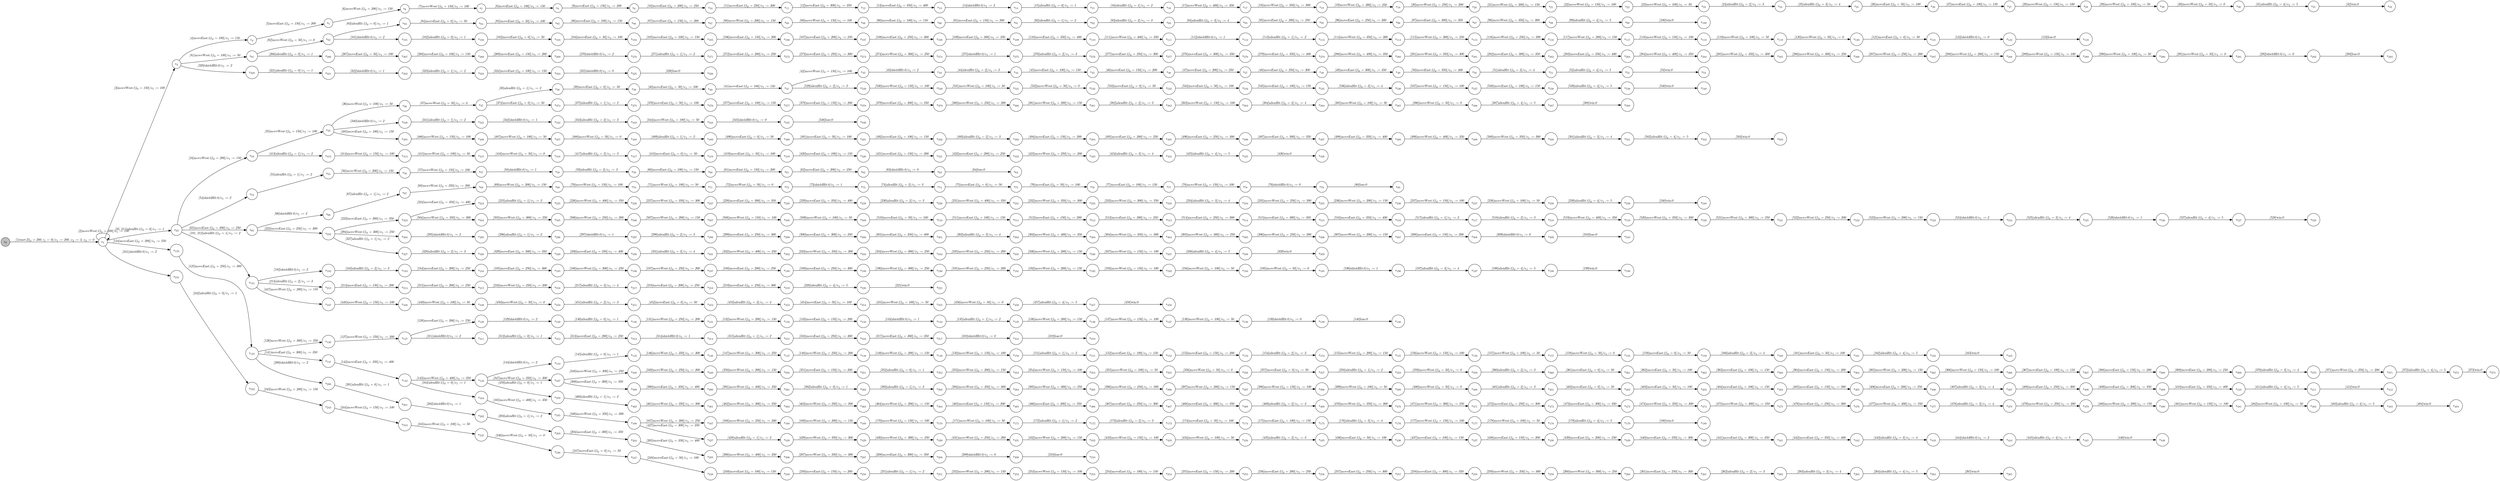 digraph EFSM{
  graph [rankdir="LR", fontname="Latin Modern Math"];
  node [color="black", fillcolor="white", shape="circle", style="filled", fontname="Latin Modern Math"];
  edge [fontname="Latin Modern Math"];

  s0[fillcolor="gray", label=<s<sub>0</sub>>];
  s1[label=<s<sub>1</sub>>];
  s3[label=<s<sub>3</sub>>];
  s4[label=<s<sub>4</sub>>];
  s5[label=<s<sub>5</sub>>];
  s6[label=<s<sub>6</sub>>];
  s7[label=<s<sub>7</sub>>];
  s8[label=<s<sub>8</sub>>];
  s9[label=<s<sub>9</sub>>];
  s10[label=<s<sub>10</sub>>];
  s11[label=<s<sub>11</sub>>];
  s12[label=<s<sub>12</sub>>];
  s13[label=<s<sub>13</sub>>];
  s14[label=<s<sub>14</sub>>];
  s15[label=<s<sub>15</sub>>];
  s16[label=<s<sub>16</sub>>];
  s17[label=<s<sub>17</sub>>];
  s18[label=<s<sub>18</sub>>];
  s19[label=<s<sub>19</sub>>];
  s20[label=<s<sub>20</sub>>];
  s21[label=<s<sub>21</sub>>];
  s22[label=<s<sub>22</sub>>];
  s23[label=<s<sub>23</sub>>];
  s24[label=<s<sub>24</sub>>];
  s25[label=<s<sub>25</sub>>];
  s26[label=<s<sub>26</sub>>];
  s27[label=<s<sub>27</sub>>];
  s28[label=<s<sub>28</sub>>];
  s29[label=<s<sub>29</sub>>];
  s30[label=<s<sub>30</sub>>];
  s31[label=<s<sub>31</sub>>];
  s32[label=<s<sub>32</sub>>];
  s33[label=<s<sub>33</sub>>];
  s34[label=<s<sub>34</sub>>];
  s35[label=<s<sub>35</sub>>];
  s36[label=<s<sub>36</sub>>];
  s37[label=<s<sub>37</sub>>];
  s38[label=<s<sub>38</sub>>];
  s39[label=<s<sub>39</sub>>];
  s40[label=<s<sub>40</sub>>];
  s41[label=<s<sub>41</sub>>];
  s42[label=<s<sub>42</sub>>];
  s43[label=<s<sub>43</sub>>];
  s44[label=<s<sub>44</sub>>];
  s45[label=<s<sub>45</sub>>];
  s46[label=<s<sub>46</sub>>];
  s47[label=<s<sub>47</sub>>];
  s48[label=<s<sub>48</sub>>];
  s49[label=<s<sub>49</sub>>];
  s50[label=<s<sub>50</sub>>];
  s51[label=<s<sub>51</sub>>];
  s52[label=<s<sub>52</sub>>];
  s53[label=<s<sub>53</sub>>];
  s54[label=<s<sub>54</sub>>];
  s55[label=<s<sub>55</sub>>];
  s56[label=<s<sub>56</sub>>];
  s57[label=<s<sub>57</sub>>];
  s58[label=<s<sub>58</sub>>];
  s59[label=<s<sub>59</sub>>];
  s60[label=<s<sub>60</sub>>];
  s61[label=<s<sub>61</sub>>];
  s62[label=<s<sub>62</sub>>];
  s63[label=<s<sub>63</sub>>];
  s64[label=<s<sub>64</sub>>];
  s65[label=<s<sub>65</sub>>];
  s66[label=<s<sub>66</sub>>];
  s67[label=<s<sub>67</sub>>];
  s68[label=<s<sub>68</sub>>];
  s69[label=<s<sub>69</sub>>];
  s70[label=<s<sub>70</sub>>];
  s71[label=<s<sub>71</sub>>];
  s72[label=<s<sub>72</sub>>];
  s73[label=<s<sub>73</sub>>];
  s74[label=<s<sub>74</sub>>];
  s75[label=<s<sub>75</sub>>];
  s76[label=<s<sub>76</sub>>];
  s77[label=<s<sub>77</sub>>];
  s78[label=<s<sub>78</sub>>];
  s79[label=<s<sub>79</sub>>];
  s80[label=<s<sub>80</sub>>];
  s81[label=<s<sub>81</sub>>];
  s82[label=<s<sub>82</sub>>];
  s83[label=<s<sub>83</sub>>];
  s84[label=<s<sub>84</sub>>];
  s85[label=<s<sub>85</sub>>];
  s86[label=<s<sub>86</sub>>];
  s87[label=<s<sub>87</sub>>];
  s88[label=<s<sub>88</sub>>];
  s89[label=<s<sub>89</sub>>];
  s90[label=<s<sub>90</sub>>];
  s91[label=<s<sub>91</sub>>];
  s92[label=<s<sub>92</sub>>];
  s93[label=<s<sub>93</sub>>];
  s94[label=<s<sub>94</sub>>];
  s95[label=<s<sub>95</sub>>];
  s96[label=<s<sub>96</sub>>];
  s97[label=<s<sub>97</sub>>];
  s98[label=<s<sub>98</sub>>];
  s99[label=<s<sub>99</sub>>];
  s100[label=<s<sub>100</sub>>];
  s101[label=<s<sub>101</sub>>];
  s102[label=<s<sub>102</sub>>];
  s103[label=<s<sub>103</sub>>];
  s104[label=<s<sub>104</sub>>];
  s105[label=<s<sub>105</sub>>];
  s106[label=<s<sub>106</sub>>];
  s107[label=<s<sub>107</sub>>];
  s108[label=<s<sub>108</sub>>];
  s109[label=<s<sub>109</sub>>];
  s110[label=<s<sub>110</sub>>];
  s111[label=<s<sub>111</sub>>];
  s112[label=<s<sub>112</sub>>];
  s113[label=<s<sub>113</sub>>];
  s114[label=<s<sub>114</sub>>];
  s115[label=<s<sub>115</sub>>];
  s116[label=<s<sub>116</sub>>];
  s117[label=<s<sub>117</sub>>];
  s118[label=<s<sub>118</sub>>];
  s119[label=<s<sub>119</sub>>];
  s120[label=<s<sub>120</sub>>];
  s121[label=<s<sub>121</sub>>];
  s122[label=<s<sub>122</sub>>];
  s123[label=<s<sub>123</sub>>];
  s124[label=<s<sub>124</sub>>];
  s125[label=<s<sub>125</sub>>];
  s126[label=<s<sub>126</sub>>];
  s127[label=<s<sub>127</sub>>];
  s128[label=<s<sub>128</sub>>];
  s129[label=<s<sub>129</sub>>];
  s130[label=<s<sub>130</sub>>];
  s131[label=<s<sub>131</sub>>];
  s132[label=<s<sub>132</sub>>];
  s133[label=<s<sub>133</sub>>];
  s134[label=<s<sub>134</sub>>];
  s135[label=<s<sub>135</sub>>];
  s136[label=<s<sub>136</sub>>];
  s137[label=<s<sub>137</sub>>];
  s138[label=<s<sub>138</sub>>];
  s139[label=<s<sub>139</sub>>];
  s140[label=<s<sub>140</sub>>];
  s141[label=<s<sub>141</sub>>];
  s142[label=<s<sub>142</sub>>];
  s143[label=<s<sub>143</sub>>];
  s144[label=<s<sub>144</sub>>];
  s145[label=<s<sub>145</sub>>];
  s146[label=<s<sub>146</sub>>];
  s147[label=<s<sub>147</sub>>];
  s148[label=<s<sub>148</sub>>];
  s149[label=<s<sub>149</sub>>];
  s150[label=<s<sub>150</sub>>];
  s151[label=<s<sub>151</sub>>];
  s152[label=<s<sub>152</sub>>];
  s153[label=<s<sub>153</sub>>];
  s154[label=<s<sub>154</sub>>];
  s155[label=<s<sub>155</sub>>];
  s156[label=<s<sub>156</sub>>];
  s157[label=<s<sub>157</sub>>];
  s158[label=<s<sub>158</sub>>];
  s159[label=<s<sub>159</sub>>];
  s160[label=<s<sub>160</sub>>];
  s161[label=<s<sub>161</sub>>];
  s162[label=<s<sub>162</sub>>];
  s163[label=<s<sub>163</sub>>];
  s164[label=<s<sub>164</sub>>];
  s165[label=<s<sub>165</sub>>];
  s166[label=<s<sub>166</sub>>];
  s167[label=<s<sub>167</sub>>];
  s168[label=<s<sub>168</sub>>];
  s169[label=<s<sub>169</sub>>];
  s170[label=<s<sub>170</sub>>];
  s171[label=<s<sub>171</sub>>];
  s172[label=<s<sub>172</sub>>];
  s173[label=<s<sub>173</sub>>];
  s174[label=<s<sub>174</sub>>];
  s175[label=<s<sub>175</sub>>];
  s176[label=<s<sub>176</sub>>];
  s177[label=<s<sub>177</sub>>];
  s178[label=<s<sub>178</sub>>];
  s179[label=<s<sub>179</sub>>];
  s180[label=<s<sub>180</sub>>];
  s181[label=<s<sub>181</sub>>];
  s182[label=<s<sub>182</sub>>];
  s183[label=<s<sub>183</sub>>];
  s184[label=<s<sub>184</sub>>];
  s185[label=<s<sub>185</sub>>];
  s186[label=<s<sub>186</sub>>];
  s187[label=<s<sub>187</sub>>];
  s188[label=<s<sub>188</sub>>];
  s189[label=<s<sub>189</sub>>];
  s190[label=<s<sub>190</sub>>];
  s191[label=<s<sub>191</sub>>];
  s192[label=<s<sub>192</sub>>];
  s193[label=<s<sub>193</sub>>];
  s194[label=<s<sub>194</sub>>];
  s195[label=<s<sub>195</sub>>];
  s196[label=<s<sub>196</sub>>];
  s197[label=<s<sub>197</sub>>];
  s198[label=<s<sub>198</sub>>];
  s199[label=<s<sub>199</sub>>];
  s200[label=<s<sub>200</sub>>];
  s201[label=<s<sub>201</sub>>];
  s202[label=<s<sub>202</sub>>];
  s203[label=<s<sub>203</sub>>];
  s204[label=<s<sub>204</sub>>];
  s205[label=<s<sub>205</sub>>];
  s206[label=<s<sub>206</sub>>];
  s207[label=<s<sub>207</sub>>];
  s208[label=<s<sub>208</sub>>];
  s209[label=<s<sub>209</sub>>];
  s210[label=<s<sub>210</sub>>];
  s213[label=<s<sub>213</sub>>];
  s214[label=<s<sub>214</sub>>];
  s215[label=<s<sub>215</sub>>];
  s216[label=<s<sub>216</sub>>];
  s217[label=<s<sub>217</sub>>];
  s218[label=<s<sub>218</sub>>];
  s219[label=<s<sub>219</sub>>];
  s220[label=<s<sub>220</sub>>];
  s221[label=<s<sub>221</sub>>];
  s222[label=<s<sub>222</sub>>];
  s223[label=<s<sub>223</sub>>];
  s224[label=<s<sub>224</sub>>];
  s225[label=<s<sub>225</sub>>];
  s226[label=<s<sub>226</sub>>];
  s227[label=<s<sub>227</sub>>];
  s228[label=<s<sub>228</sub>>];
  s229[label=<s<sub>229</sub>>];
  s230[label=<s<sub>230</sub>>];
  s231[label=<s<sub>231</sub>>];
  s232[label=<s<sub>232</sub>>];
  s233[label=<s<sub>233</sub>>];
  s234[label=<s<sub>234</sub>>];
  s235[label=<s<sub>235</sub>>];
  s236[label=<s<sub>236</sub>>];
  s237[label=<s<sub>237</sub>>];
  s238[label=<s<sub>238</sub>>];
  s239[label=<s<sub>239</sub>>];
  s240[label=<s<sub>240</sub>>];
  s241[label=<s<sub>241</sub>>];
  s242[label=<s<sub>242</sub>>];
  s243[label=<s<sub>243</sub>>];
  s244[label=<s<sub>244</sub>>];
  s245[label=<s<sub>245</sub>>];
  s246[label=<s<sub>246</sub>>];
  s247[label=<s<sub>247</sub>>];
  s248[label=<s<sub>248</sub>>];
  s249[label=<s<sub>249</sub>>];
  s250[label=<s<sub>250</sub>>];
  s251[label=<s<sub>251</sub>>];
  s252[label=<s<sub>252</sub>>];
  s253[label=<s<sub>253</sub>>];
  s254[label=<s<sub>254</sub>>];
  s255[label=<s<sub>255</sub>>];
  s256[label=<s<sub>256</sub>>];
  s257[label=<s<sub>257</sub>>];
  s258[label=<s<sub>258</sub>>];
  s259[label=<s<sub>259</sub>>];
  s260[label=<s<sub>260</sub>>];
  s261[label=<s<sub>261</sub>>];
  s262[label=<s<sub>262</sub>>];
  s263[label=<s<sub>263</sub>>];
  s264[label=<s<sub>264</sub>>];
  s265[label=<s<sub>265</sub>>];
  s266[label=<s<sub>266</sub>>];
  s267[label=<s<sub>267</sub>>];
  s268[label=<s<sub>268</sub>>];
  s269[label=<s<sub>269</sub>>];
  s270[label=<s<sub>270</sub>>];
  s271[label=<s<sub>271</sub>>];
  s272[label=<s<sub>272</sub>>];
  s273[label=<s<sub>273</sub>>];
  s274[label=<s<sub>274</sub>>];
  s275[label=<s<sub>275</sub>>];
  s276[label=<s<sub>276</sub>>];
  s277[label=<s<sub>277</sub>>];
  s278[label=<s<sub>278</sub>>];
  s279[label=<s<sub>279</sub>>];
  s280[label=<s<sub>280</sub>>];
  s281[label=<s<sub>281</sub>>];
  s282[label=<s<sub>282</sub>>];
  s283[label=<s<sub>283</sub>>];
  s284[label=<s<sub>284</sub>>];
  s285[label=<s<sub>285</sub>>];
  s286[label=<s<sub>286</sub>>];
  s287[label=<s<sub>287</sub>>];
  s288[label=<s<sub>288</sub>>];
  s289[label=<s<sub>289</sub>>];
  s290[label=<s<sub>290</sub>>];
  s291[label=<s<sub>291</sub>>];
  s292[label=<s<sub>292</sub>>];
  s293[label=<s<sub>293</sub>>];
  s294[label=<s<sub>294</sub>>];
  s295[label=<s<sub>295</sub>>];
  s296[label=<s<sub>296</sub>>];
  s297[label=<s<sub>297</sub>>];
  s298[label=<s<sub>298</sub>>];
  s299[label=<s<sub>299</sub>>];
  s300[label=<s<sub>300</sub>>];
  s301[label=<s<sub>301</sub>>];
  s302[label=<s<sub>302</sub>>];
  s303[label=<s<sub>303</sub>>];
  s304[label=<s<sub>304</sub>>];
  s305[label=<s<sub>305</sub>>];
  s306[label=<s<sub>306</sub>>];
  s307[label=<s<sub>307</sub>>];
  s308[label=<s<sub>308</sub>>];
  s309[label=<s<sub>309</sub>>];
  s310[label=<s<sub>310</sub>>];
  s311[label=<s<sub>311</sub>>];
  s312[label=<s<sub>312</sub>>];
  s313[label=<s<sub>313</sub>>];
  s314[label=<s<sub>314</sub>>];
  s315[label=<s<sub>315</sub>>];
  s316[label=<s<sub>316</sub>>];
  s317[label=<s<sub>317</sub>>];
  s318[label=<s<sub>318</sub>>];
  s319[label=<s<sub>319</sub>>];
  s320[label=<s<sub>320</sub>>];
  s321[label=<s<sub>321</sub>>];
  s322[label=<s<sub>322</sub>>];
  s323[label=<s<sub>323</sub>>];
  s324[label=<s<sub>324</sub>>];
  s325[label=<s<sub>325</sub>>];
  s326[label=<s<sub>326</sub>>];
  s327[label=<s<sub>327</sub>>];
  s328[label=<s<sub>328</sub>>];
  s329[label=<s<sub>329</sub>>];
  s330[label=<s<sub>330</sub>>];
  s331[label=<s<sub>331</sub>>];
  s332[label=<s<sub>332</sub>>];
  s333[label=<s<sub>333</sub>>];
  s334[label=<s<sub>334</sub>>];
  s335[label=<s<sub>335</sub>>];
  s336[label=<s<sub>336</sub>>];
  s337[label=<s<sub>337</sub>>];
  s338[label=<s<sub>338</sub>>];
  s339[label=<s<sub>339</sub>>];
  s340[label=<s<sub>340</sub>>];
  s341[label=<s<sub>341</sub>>];
  s342[label=<s<sub>342</sub>>];
  s343[label=<s<sub>343</sub>>];
  s344[label=<s<sub>344</sub>>];
  s345[label=<s<sub>345</sub>>];
  s346[label=<s<sub>346</sub>>];
  s347[label=<s<sub>347</sub>>];
  s348[label=<s<sub>348</sub>>];
  s349[label=<s<sub>349</sub>>];
  s350[label=<s<sub>350</sub>>];
  s351[label=<s<sub>351</sub>>];
  s352[label=<s<sub>352</sub>>];
  s353[label=<s<sub>353</sub>>];
  s354[label=<s<sub>354</sub>>];
  s355[label=<s<sub>355</sub>>];
  s356[label=<s<sub>356</sub>>];
  s357[label=<s<sub>357</sub>>];
  s358[label=<s<sub>358</sub>>];
  s359[label=<s<sub>359</sub>>];
  s360[label=<s<sub>360</sub>>];
  s361[label=<s<sub>361</sub>>];
  s362[label=<s<sub>362</sub>>];
  s363[label=<s<sub>363</sub>>];
  s364[label=<s<sub>364</sub>>];
  s365[label=<s<sub>365</sub>>];
  s366[label=<s<sub>366</sub>>];
  s367[label=<s<sub>367</sub>>];
  s368[label=<s<sub>368</sub>>];
  s369[label=<s<sub>369</sub>>];
  s370[label=<s<sub>370</sub>>];
  s371[label=<s<sub>371</sub>>];
  s372[label=<s<sub>372</sub>>];
  s373[label=<s<sub>373</sub>>];
  s374[label=<s<sub>374</sub>>];
  s375[label=<s<sub>375</sub>>];
  s376[label=<s<sub>376</sub>>];
  s377[label=<s<sub>377</sub>>];
  s378[label=<s<sub>378</sub>>];
  s379[label=<s<sub>379</sub>>];
  s380[label=<s<sub>380</sub>>];
  s381[label=<s<sub>381</sub>>];
  s382[label=<s<sub>382</sub>>];
  s383[label=<s<sub>383</sub>>];
  s384[label=<s<sub>384</sub>>];
  s385[label=<s<sub>385</sub>>];
  s386[label=<s<sub>386</sub>>];
  s387[label=<s<sub>387</sub>>];
  s388[label=<s<sub>388</sub>>];
  s389[label=<s<sub>389</sub>>];
  s390[label=<s<sub>390</sub>>];
  s391[label=<s<sub>391</sub>>];
  s392[label=<s<sub>392</sub>>];
  s393[label=<s<sub>393</sub>>];
  s394[label=<s<sub>394</sub>>];
  s395[label=<s<sub>395</sub>>];
  s396[label=<s<sub>396</sub>>];
  s397[label=<s<sub>397</sub>>];
  s398[label=<s<sub>398</sub>>];
  s399[label=<s<sub>399</sub>>];
  s400[label=<s<sub>400</sub>>];
  s401[label=<s<sub>401</sub>>];
  s402[label=<s<sub>402</sub>>];
  s403[label=<s<sub>403</sub>>];
  s404[label=<s<sub>404</sub>>];
  s405[label=<s<sub>405</sub>>];
  s406[label=<s<sub>406</sub>>];
  s407[label=<s<sub>407</sub>>];
  s408[label=<s<sub>408</sub>>];
  s409[label=<s<sub>409</sub>>];
  s410[label=<s<sub>410</sub>>];
  s411[label=<s<sub>411</sub>>];
  s412[label=<s<sub>412</sub>>];
  s413[label=<s<sub>413</sub>>];
  s414[label=<s<sub>414</sub>>];
  s415[label=<s<sub>415</sub>>];
  s416[label=<s<sub>416</sub>>];
  s417[label=<s<sub>417</sub>>];
  s418[label=<s<sub>418</sub>>];
  s419[label=<s<sub>419</sub>>];
  s420[label=<s<sub>420</sub>>];
  s421[label=<s<sub>421</sub>>];
  s422[label=<s<sub>422</sub>>];
  s423[label=<s<sub>423</sub>>];
  s424[label=<s<sub>424</sub>>];
  s425[label=<s<sub>425</sub>>];
  s426[label=<s<sub>426</sub>>];
  s427[label=<s<sub>427</sub>>];
  s428[label=<s<sub>428</sub>>];
  s429[label=<s<sub>429</sub>>];
  s430[label=<s<sub>430</sub>>];
  s431[label=<s<sub>431</sub>>];
  s432[label=<s<sub>432</sub>>];
  s433[label=<s<sub>433</sub>>];
  s434[label=<s<sub>434</sub>>];
  s435[label=<s<sub>435</sub>>];
  s436[label=<s<sub>436</sub>>];
  s437[label=<s<sub>437</sub>>];
  s438[label=<s<sub>438</sub>>];
  s439[label=<s<sub>439</sub>>];
  s440[label=<s<sub>440</sub>>];
  s441[label=<s<sub>441</sub>>];
  s442[label=<s<sub>442</sub>>];
  s443[label=<s<sub>443</sub>>];
  s444[label=<s<sub>444</sub>>];
  s445[label=<s<sub>445</sub>>];
  s446[label=<s<sub>446</sub>>];
  s447[label=<s<sub>447</sub>>];
  s448[label=<s<sub>448</sub>>];
  s449[label=<s<sub>449</sub>>];
  s450[label=<s<sub>450</sub>>];
  s451[label=<s<sub>451</sub>>];
  s452[label=<s<sub>452</sub>>];
  s453[label=<s<sub>453</sub>>];
  s454[label=<s<sub>454</sub>>];
  s455[label=<s<sub>455</sub>>];
  s456[label=<s<sub>456</sub>>];
  s457[label=<s<sub>457</sub>>];
  s458[label=<s<sub>458</sub>>];
  s459[label=<s<sub>459</sub>>];
  s460[label=<s<sub>460</sub>>];
  s461[label=<s<sub>461</sub>>];
  s462[label=<s<sub>462</sub>>];
  s463[label=<s<sub>463</sub>>];
  s464[label=<s<sub>464</sub>>];
  s465[label=<s<sub>465</sub>>];
  s466[label=<s<sub>466</sub>>];
  s467[label=<s<sub>467</sub>>];
  s468[label=<s<sub>468</sub>>];
  s469[label=<s<sub>469</sub>>];
  s470[label=<s<sub>470</sub>>];
  s471[label=<s<sub>471</sub>>];
  s472[label=<s<sub>472</sub>>];
  s473[label=<s<sub>473</sub>>];
  s474[label=<s<sub>474</sub>>];
  s475[label=<s<sub>475</sub>>];
  s476[label=<s<sub>476</sub>>];
  s477[label=<s<sub>477</sub>>];
  s478[label=<s<sub>478</sub>>];
  s479[label=<s<sub>479</sub>>];
  s480[label=<s<sub>480</sub>>];
  s481[label=<s<sub>481</sub>>];
  s482[label=<s<sub>482</sub>>];
  s483[label=<s<sub>483</sub>>];
  s484[label=<s<sub>484</sub>>];
  s485[label=<s<sub>485</sub>>];
  s486[label=<s<sub>486</sub>>];
  s487[label=<s<sub>487</sub>>];
  s488[label=<s<sub>488</sub>>];
  s489[label=<s<sub>489</sub>>];
  s490[label=<s<sub>490</sub>>];
  s491[label=<s<sub>491</sub>>];
  s492[label=<s<sub>492</sub>>];
  s493[label=<s<sub>493</sub>>];
  s494[label=<s<sub>494</sub>>];
  s495[label=<s<sub>495</sub>>];
  s496[label=<s<sub>496</sub>>];
  s497[label=<s<sub>497</sub>>];
  s498[label=<s<sub>498</sub>>];
  s499[label=<s<sub>499</sub>>];
  s500[label=<s<sub>500</sub>>];
  s501[label=<s<sub>501</sub>>];
  s502[label=<s<sub>502</sub>>];
  s503[label=<s<sub>503</sub>>];
  s504[label=<s<sub>504</sub>>];
  s505[label=<s<sub>505</sub>>];
  s506[label=<s<sub>506</sub>>];
  s507[label=<s<sub>507</sub>>];
  s508[label=<s<sub>508</sub>>];
  s509[label=<s<sub>509</sub>>];
  s510[label=<s<sub>510</sub>>];
  s511[label=<s<sub>511</sub>>];
  s512[label=<s<sub>512</sub>>];
  s513[label=<s<sub>513</sub>>];
  s514[label=<s<sub>514</sub>>];
  s515[label=<s<sub>515</sub>>];
  s516[label=<s<sub>516</sub>>];
  s517[label=<s<sub>517</sub>>];
  s518[label=<s<sub>518</sub>>];
  s519[label=<s<sub>519</sub>>];
  s520[label=<s<sub>520</sub>>];
  s521[label=<s<sub>521</sub>>];
  s522[label=<s<sub>522</sub>>];
  s523[label=<s<sub>523</sub>>];
  s524[label=<s<sub>524</sub>>];
  s525[label=<s<sub>525</sub>>];
  s526[label=<s<sub>526</sub>>];
  s527[label=<s<sub>527</sub>>];
  s528[label=<s<sub>528</sub>>];
  s529[label=<s<sub>529</sub>>];
  s530[label=<s<sub>530</sub>>];
  s531[label=<s<sub>531</sub>>];
  s532[label=<s<sub>532</sub>>];
  s533[label=<s<sub>533</sub>>];
  s534[label=<s<sub>534</sub>>];
  s535[label=<s<sub>535</sub>>];
  s536[label=<s<sub>536</sub>>];
  s537[label=<s<sub>537</sub>>];
  s538[label=<s<sub>538</sub>>];
  s539[label=<s<sub>539</sub>>];
  s540[label=<s<sub>540</sub>>];

  s0->s1[label=<<i> [1]start:2&#91;i<sub>0</sub> = 200, i<sub>1</sub> = 0&#93;/o<sub>1</sub> := 200, o<sub>2</sub> := 3, o<sub>3</sub> := 0</i>>];
  s1->s1[label=<<i> [2]moveWest:1&#91;i<sub>0</sub> = 200&#93;/o<sub>1</sub> := 150</i>>];
  s1->s3[label=<<i> [3]moveWest:1&#91;i<sub>0</sub> = 150&#93;/o<sub>1</sub> := 100</i>>];
  s3->s4[label=<<i> [4]moveEast:1&#91;i<sub>0</sub> = 100&#93;/o<sub>1</sub> := 150</i>>];
  s4->s5[label=<<i> [5]moveEast:1&#91;i<sub>0</sub> = 150&#93;/o<sub>1</sub> := 200</i>>];
  s5->s6[label=<<i> [6]moveWest:1&#91;i<sub>0</sub> = 200&#93;/o<sub>1</sub> := 150</i>>];
  s6->s7[label=<<i> [7]moveWest:1&#91;i<sub>0</sub> = 150&#93;/o<sub>1</sub> := 100</i>>];
  s7->s8[label=<<i> [8]moveEast:1&#91;i<sub>0</sub> = 100&#93;/o<sub>1</sub> := 150</i>>];
  s8->s9[label=<<i> [9]moveEast:1&#91;i<sub>0</sub> = 150&#93;/o<sub>1</sub> := 200</i>>];
  s9->s10[label=<<i> [10]moveEast:1&#91;i<sub>0</sub> = 200&#93;/o<sub>1</sub> := 250</i>>];
  s10->s11[label=<<i> [11]moveEast:1&#91;i<sub>0</sub> = 250&#93;/o<sub>1</sub> := 300</i>>];
  s11->s12[label=<<i> [12]moveEast:1&#91;i<sub>0</sub> = 300&#93;/o<sub>1</sub> := 350</i>>];
  s12->s13[label=<<i> [13]moveEast:1&#91;i<sub>0</sub> = 350&#93;/o<sub>1</sub> := 400</i>>];
  s13->s14[label=<<i> [14]shieldHit:0/o<sub>1</sub> := 2</i>>];
  s14->s15[label=<<i> [15]alienHit:1&#91;i<sub>0</sub> = 0&#93;/o<sub>1</sub> := 1</i>>];
  s15->s16[label=<<i> [16]alienHit:1&#91;i<sub>0</sub> = 1&#93;/o<sub>1</sub> := 2</i>>];
  s16->s17[label=<<i> [17]moveWest:1&#91;i<sub>0</sub> = 400&#93;/o<sub>1</sub> := 350</i>>];
  s17->s18[label=<<i> [18]moveWest:1&#91;i<sub>0</sub> = 350&#93;/o<sub>1</sub> := 300</i>>];
  s18->s19[label=<<i> [19]moveWest:1&#91;i<sub>0</sub> = 300&#93;/o<sub>1</sub> := 250</i>>];
  s19->s20[label=<<i> [20]moveWest:1&#91;i<sub>0</sub> = 250&#93;/o<sub>1</sub> := 200</i>>];
  s20->s21[label=<<i> [21]moveWest:1&#91;i<sub>0</sub> = 200&#93;/o<sub>1</sub> := 150</i>>];
  s21->s22[label=<<i> [22]moveWest:1&#91;i<sub>0</sub> = 150&#93;/o<sub>1</sub> := 100</i>>];
  s22->s23[label=<<i> [23]moveWest:1&#91;i<sub>0</sub> = 100&#93;/o<sub>1</sub> := 50</i>>];
  s23->s24[label=<<i> [24]alienHit:1&#91;i<sub>0</sub> = 2&#93;/o<sub>1</sub> := 3</i>>];
  s24->s25[label=<<i> [25]alienHit:1&#91;i<sub>0</sub> = 3&#93;/o<sub>1</sub> := 4</i>>];
  s25->s26[label=<<i> [26]moveEast:1&#91;i<sub>0</sub> = 50&#93;/o<sub>1</sub> := 100</i>>];
  s26->s27[label=<<i> [27]moveEast:1&#91;i<sub>0</sub> = 100&#93;/o<sub>1</sub> := 150</i>>];
  s27->s28[label=<<i> [28]moveWest:1&#91;i<sub>0</sub> = 150&#93;/o<sub>1</sub> := 100</i>>];
  s28->s29[label=<<i> [29]moveWest:1&#91;i<sub>0</sub> = 100&#93;/o<sub>1</sub> := 50</i>>];
  s29->s30[label=<<i> [30]moveWest:1&#91;i<sub>0</sub> = 50&#93;/o<sub>1</sub> := 0</i>>];
  s30->s31[label=<<i> [31]alienHit:1&#91;i<sub>0</sub> = 4&#93;/o<sub>1</sub> := 5</i>>];
  s31->s32[label=<<i> [32]win:0</i>>];
  s1->s33[label=<<i> [33, 211]alienHit:1&#91;i<sub>0</sub> = 0&#93;/o<sub>1</sub> := 1</i>>];
  s33->s34[label=<<i> [34]moveWest:1&#91;i<sub>0</sub> = 200&#93;/o<sub>1</sub> := 150</i>>];
  s34->s35[label=<<i> [35]moveWest:1&#91;i<sub>0</sub> = 150&#93;/o<sub>1</sub> := 100</i>>];
  s35->s36[label=<<i> [36]moveWest:1&#91;i<sub>0</sub> = 100&#93;/o<sub>1</sub> := 50</i>>];
  s36->s37[label=<<i> [37]moveWest:1&#91;i<sub>0</sub> = 50&#93;/o<sub>1</sub> := 0</i>>];
  s37->s38[label=<<i> [38]alienHit:1&#91;i<sub>0</sub> = 1&#93;/o<sub>1</sub> := 2</i>>];
  s38->s39[label=<<i> [39]moveEast:1&#91;i<sub>0</sub> = 0&#93;/o<sub>1</sub> := 50</i>>];
  s39->s40[label=<<i> [40]moveEast:1&#91;i<sub>0</sub> = 50&#93;/o<sub>1</sub> := 100</i>>];
  s40->s41[label=<<i> [41]moveEast:1&#91;i<sub>0</sub> = 100&#93;/o<sub>1</sub> := 150</i>>];
  s41->s42[label=<<i> [42]moveWest:1&#91;i<sub>0</sub> = 150&#93;/o<sub>1</sub> := 100</i>>];
  s42->s43[label=<<i> [43]shieldHit:0/o<sub>1</sub> := 2</i>>];
  s43->s44[label=<<i> [44]alienHit:1&#91;i<sub>0</sub> = 2&#93;/o<sub>1</sub> := 3</i>>];
  s44->s45[label=<<i> [45]moveEast:1&#91;i<sub>0</sub> = 100&#93;/o<sub>1</sub> := 150</i>>];
  s45->s46[label=<<i> [46]moveEast:1&#91;i<sub>0</sub> = 150&#93;/o<sub>1</sub> := 200</i>>];
  s46->s47[label=<<i> [47]moveEast:1&#91;i<sub>0</sub> = 200&#93;/o<sub>1</sub> := 250</i>>];
  s47->s48[label=<<i> [48]moveEast:1&#91;i<sub>0</sub> = 250&#93;/o<sub>1</sub> := 300</i>>];
  s48->s49[label=<<i> [49]moveEast:1&#91;i<sub>0</sub> = 300&#93;/o<sub>1</sub> := 350</i>>];
  s49->s50[label=<<i> [50]moveEast:1&#91;i<sub>0</sub> = 350&#93;/o<sub>1</sub> := 400</i>>];
  s50->s51[label=<<i> [51]alienHit:1&#91;i<sub>0</sub> = 3&#93;/o<sub>1</sub> := 4</i>>];
  s51->s52[label=<<i> [52]alienHit:1&#91;i<sub>0</sub> = 4&#93;/o<sub>1</sub> := 5</i>>];
  s52->s53[label=<<i> [53]win:0</i>>];
  s33->s54[label=<<i> [54]shieldHit:0/o<sub>1</sub> := 2</i>>];
  s54->s55[label=<<i> [55]alienHit:1&#91;i<sub>0</sub> = 1&#93;/o<sub>1</sub> := 2</i>>];
  s55->s56[label=<<i> [56]moveWest:1&#91;i<sub>0</sub> = 200&#93;/o<sub>1</sub> := 150</i>>];
  s56->s57[label=<<i> [57]moveWest:1&#91;i<sub>0</sub> = 150&#93;/o<sub>1</sub> := 100</i>>];
  s57->s58[label=<<i> [58]shieldHit:0/o<sub>1</sub> := 1</i>>];
  s58->s59[label=<<i> [59]alienHit:1&#91;i<sub>0</sub> = 2&#93;/o<sub>1</sub> := 3</i>>];
  s59->s60[label=<<i> [60]moveEast:1&#91;i<sub>0</sub> = 100&#93;/o<sub>1</sub> := 150</i>>];
  s60->s61[label=<<i> [61]moveEast:1&#91;i<sub>0</sub> = 150&#93;/o<sub>1</sub> := 200</i>>];
  s61->s62[label=<<i> [62]moveEast:1&#91;i<sub>0</sub> = 200&#93;/o<sub>1</sub> := 250</i>>];
  s62->s63[label=<<i> [63]shieldHit:0/o<sub>1</sub> := 0</i>>];
  s63->s64[label=<<i> [64]lose:0</i>>];
  s33->s65[label=<<i> [65]moveEast:1&#91;i<sub>0</sub> = 200&#93;/o<sub>1</sub> := 250</i>>];
  s65->s66[label=<<i> [66]shieldHit:0/o<sub>1</sub> := 2</i>>];
  s66->s67[label=<<i> [67]alienHit:1&#91;i<sub>0</sub> = 1&#93;/o<sub>1</sub> := 2</i>>];
  s67->s68[label=<<i> [68]moveWest:1&#91;i<sub>0</sub> = 250&#93;/o<sub>1</sub> := 200</i>>];
  s68->s69[label=<<i> [69]moveWest:1&#91;i<sub>0</sub> = 200&#93;/o<sub>1</sub> := 150</i>>];
  s69->s70[label=<<i> [70]moveWest:1&#91;i<sub>0</sub> = 150&#93;/o<sub>1</sub> := 100</i>>];
  s70->s71[label=<<i> [71]moveWest:1&#91;i<sub>0</sub> = 100&#93;/o<sub>1</sub> := 50</i>>];
  s71->s72[label=<<i> [72]moveWest:1&#91;i<sub>0</sub> = 50&#93;/o<sub>1</sub> := 0</i>>];
  s72->s73[label=<<i> [73]shieldHit:0/o<sub>1</sub> := 1</i>>];
  s73->s74[label=<<i> [74]alienHit:1&#91;i<sub>0</sub> = 2&#93;/o<sub>1</sub> := 3</i>>];
  s74->s75[label=<<i> [75]moveEast:1&#91;i<sub>0</sub> = 0&#93;/o<sub>1</sub> := 50</i>>];
  s75->s76[label=<<i> [76]moveEast:1&#91;i<sub>0</sub> = 50&#93;/o<sub>1</sub> := 100</i>>];
  s76->s77[label=<<i> [77]moveEast:1&#91;i<sub>0</sub> = 100&#93;/o<sub>1</sub> := 150</i>>];
  s77->s78[label=<<i> [78]moveWest:1&#91;i<sub>0</sub> = 150&#93;/o<sub>1</sub> := 100</i>>];
  s78->s79[label=<<i> [79]shieldHit:0/o<sub>1</sub> := 0</i>>];
  s79->s80[label=<<i> [80]lose:0</i>>];
  s3->s81[label=<<i> [81]moveWest:1&#91;i<sub>0</sub> = 100&#93;/o<sub>1</sub> := 50</i>>];
  s81->s82[label=<<i> [82]moveWest:1&#91;i<sub>0</sub> = 50&#93;/o<sub>1</sub> := 0</i>>];
  s82->s83[label=<<i> [83]alienHit:1&#91;i<sub>0</sub> = 0&#93;/o<sub>1</sub> := 1</i>>];
  s83->s84[label=<<i> [84]moveEast:1&#91;i<sub>0</sub> = 0&#93;/o<sub>1</sub> := 50</i>>];
  s84->s85[label=<<i> [85]moveEast:1&#91;i<sub>0</sub> = 50&#93;/o<sub>1</sub> := 100</i>>];
  s85->s86[label=<<i> [86]moveEast:1&#91;i<sub>0</sub> = 100&#93;/o<sub>1</sub> := 150</i>>];
  s86->s87[label=<<i> [87]moveEast:1&#91;i<sub>0</sub> = 150&#93;/o<sub>1</sub> := 200</i>>];
  s87->s88[label=<<i> [88]moveWest:1&#91;i<sub>0</sub> = 200&#93;/o<sub>1</sub> := 150</i>>];
  s88->s89[label=<<i> [89]moveWest:1&#91;i<sub>0</sub> = 150&#93;/o<sub>1</sub> := 100</i>>];
  s89->s90[label=<<i> [90]moveEast:1&#91;i<sub>0</sub> = 100&#93;/o<sub>1</sub> := 150</i>>];
  s90->s91[label=<<i> [91]moveEast:1&#91;i<sub>0</sub> = 150&#93;/o<sub>1</sub> := 200</i>>];
  s91->s92[label=<<i> [92]alienHit:1&#91;i<sub>0</sub> = 1&#93;/o<sub>1</sub> := 2</i>>];
  s92->s93[label=<<i> [93]alienHit:1&#91;i<sub>0</sub> = 2&#93;/o<sub>1</sub> := 3</i>>];
  s93->s94[label=<<i> [94]alienHit:1&#91;i<sub>0</sub> = 3&#93;/o<sub>1</sub> := 4</i>>];
  s94->s95[label=<<i> [95]moveEast:1&#91;i<sub>0</sub> = 200&#93;/o<sub>1</sub> := 250</i>>];
  s95->s96[label=<<i> [96]moveEast:1&#91;i<sub>0</sub> = 250&#93;/o<sub>1</sub> := 300</i>>];
  s96->s97[label=<<i> [97]moveEast:1&#91;i<sub>0</sub> = 300&#93;/o<sub>1</sub> := 350</i>>];
  s97->s98[label=<<i> [98]moveWest:1&#91;i<sub>0</sub> = 350&#93;/o<sub>1</sub> := 300</i>>];
  s98->s99[label=<<i> [99]alienHit:1&#91;i<sub>0</sub> = 4&#93;/o<sub>1</sub> := 5</i>>];
  s99->s100[label=<<i> [100]win:0</i>>];
  s82->s101[label=<<i> [101]shieldHit:0/o<sub>1</sub> := 2</i>>];
  s101->s102[label=<<i> [102]alienHit:1&#91;i<sub>0</sub> = 0&#93;/o<sub>1</sub> := 1</i>>];
  s102->s103[label=<<i> [103]moveEast:1&#91;i<sub>0</sub> = 0&#93;/o<sub>1</sub> := 50</i>>];
  s103->s104[label=<<i> [104]moveEast:1&#91;i<sub>0</sub> = 50&#93;/o<sub>1</sub> := 100</i>>];
  s104->s105[label=<<i> [105]moveEast:1&#91;i<sub>0</sub> = 100&#93;/o<sub>1</sub> := 150</i>>];
  s105->s106[label=<<i> [106]moveEast:1&#91;i<sub>0</sub> = 150&#93;/o<sub>1</sub> := 200</i>>];
  s106->s107[label=<<i> [107]moveEast:1&#91;i<sub>0</sub> = 200&#93;/o<sub>1</sub> := 250</i>>];
  s107->s108[label=<<i> [108]moveEast:1&#91;i<sub>0</sub> = 250&#93;/o<sub>1</sub> := 300</i>>];
  s108->s109[label=<<i> [109]moveEast:1&#91;i<sub>0</sub> = 300&#93;/o<sub>1</sub> := 350</i>>];
  s109->s110[label=<<i> [110]moveEast:1&#91;i<sub>0</sub> = 350&#93;/o<sub>1</sub> := 400</i>>];
  s110->s111[label=<<i> [111]moveWest:1&#91;i<sub>0</sub> = 400&#93;/o<sub>1</sub> := 350</i>>];
  s111->s112[label=<<i> [112]shieldHit:0/o<sub>1</sub> := 1</i>>];
  s112->s113[label=<<i> [113]alienHit:1&#91;i<sub>0</sub> = 1&#93;/o<sub>1</sub> := 2</i>>];
  s113->s114[label=<<i> [114]moveWest:1&#91;i<sub>0</sub> = 350&#93;/o<sub>1</sub> := 300</i>>];
  s114->s115[label=<<i> [115]moveWest:1&#91;i<sub>0</sub> = 300&#93;/o<sub>1</sub> := 250</i>>];
  s115->s116[label=<<i> [116]moveWest:1&#91;i<sub>0</sub> = 250&#93;/o<sub>1</sub> := 200</i>>];
  s116->s117[label=<<i> [117]moveWest:1&#91;i<sub>0</sub> = 200&#93;/o<sub>1</sub> := 150</i>>];
  s117->s118[label=<<i> [118]moveWest:1&#91;i<sub>0</sub> = 150&#93;/o<sub>1</sub> := 100</i>>];
  s118->s119[label=<<i> [119]moveWest:1&#91;i<sub>0</sub> = 100&#93;/o<sub>1</sub> := 50</i>>];
  s119->s120[label=<<i> [120]moveWest:1&#91;i<sub>0</sub> = 50&#93;/o<sub>1</sub> := 0</i>>];
  s120->s121[label=<<i> [121]moveEast:1&#91;i<sub>0</sub> = 0&#93;/o<sub>1</sub> := 50</i>>];
  s121->s122[label=<<i> [122]shieldHit:0/o<sub>1</sub> := 0</i>>];
  s122->s123[label=<<i> [123]lose:0</i>>];
  s1->s124[label=<<i> [124]moveEast:1&#91;i<sub>0</sub> = 200&#93;/o<sub>1</sub> := 250</i>>];
  s124->s125[label=<<i> [125]moveEast:1&#91;i<sub>0</sub> = 250&#93;/o<sub>1</sub> := 300</i>>];
  s125->s126[label=<<i> [126]moveWest:1&#91;i<sub>0</sub> = 300&#93;/o<sub>1</sub> := 250</i>>];
  s126->s127[label=<<i> [127]moveWest:1&#91;i<sub>0</sub> = 250&#93;/o<sub>1</sub> := 200</i>>];
  s127->s128[label=<<i> [128]moveEast:1&#91;i<sub>0</sub> = 200&#93;/o<sub>1</sub> := 250</i>>];
  s128->s129[label=<<i> [129]shieldHit:0/o<sub>1</sub> := 2</i>>];
  s129->s130[label=<<i> [130]alienHit:1&#91;i<sub>0</sub> = 0&#93;/o<sub>1</sub> := 1</i>>];
  s130->s131[label=<<i> [131]moveWest:1&#91;i<sub>0</sub> = 250&#93;/o<sub>1</sub> := 200</i>>];
  s131->s132[label=<<i> [132]moveWest:1&#91;i<sub>0</sub> = 200&#93;/o<sub>1</sub> := 150</i>>];
  s132->s133[label=<<i> [133]moveEast:1&#91;i<sub>0</sub> = 150&#93;/o<sub>1</sub> := 200</i>>];
  s133->s134[label=<<i> [134]shieldHit:0/o<sub>1</sub> := 1</i>>];
  s134->s135[label=<<i> [135]alienHit:1&#91;i<sub>0</sub> = 1&#93;/o<sub>1</sub> := 2</i>>];
  s135->s136[label=<<i> [136]moveWest:1&#91;i<sub>0</sub> = 200&#93;/o<sub>1</sub> := 150</i>>];
  s136->s137[label=<<i> [137]moveWest:1&#91;i<sub>0</sub> = 150&#93;/o<sub>1</sub> := 100</i>>];
  s137->s138[label=<<i> [138]moveWest:1&#91;i<sub>0</sub> = 100&#93;/o<sub>1</sub> := 50</i>>];
  s138->s139[label=<<i> [139]shieldHit:0/o<sub>1</sub> := 0</i>>];
  s139->s140[label=<<i> [140]lose:0</i>>];
  s125->s141[label=<<i> [141]moveEast:1&#91;i<sub>0</sub> = 300&#93;/o<sub>1</sub> := 350</i>>];
  s141->s142[label=<<i> [142]moveEast:1&#91;i<sub>0</sub> = 350&#93;/o<sub>1</sub> := 400</i>>];
  s142->s143[label=<<i> [143]moveWest:1&#91;i<sub>0</sub> = 400&#93;/o<sub>1</sub> := 350</i>>];
  s143->s144[label=<<i> [144]shieldHit:0/o<sub>1</sub> := 2</i>>];
  s144->s145[label=<<i> [145]alienHit:1&#91;i<sub>0</sub> = 0&#93;/o<sub>1</sub> := 1</i>>];
  s145->s146[label=<<i> [146]moveWest:1&#91;i<sub>0</sub> = 350&#93;/o<sub>1</sub> := 300</i>>];
  s146->s147[label=<<i> [147]moveWest:1&#91;i<sub>0</sub> = 300&#93;/o<sub>1</sub> := 250</i>>];
  s147->s148[label=<<i> [148]moveWest:1&#91;i<sub>0</sub> = 250&#93;/o<sub>1</sub> := 200</i>>];
  s148->s149[label=<<i> [149]moveWest:1&#91;i<sub>0</sub> = 200&#93;/o<sub>1</sub> := 150</i>>];
  s149->s150[label=<<i> [150]moveWest:1&#91;i<sub>0</sub> = 150&#93;/o<sub>1</sub> := 100</i>>];
  s150->s151[label=<<i> [151]alienHit:1&#91;i<sub>0</sub> = 1&#93;/o<sub>1</sub> := 2</i>>];
  s151->s152[label=<<i> [152]moveEast:1&#91;i<sub>0</sub> = 100&#93;/o<sub>1</sub> := 150</i>>];
  s152->s153[label=<<i> [153]moveEast:1&#91;i<sub>0</sub> = 150&#93;/o<sub>1</sub> := 200</i>>];
  s153->s154[label=<<i> [154]alienHit:1&#91;i<sub>0</sub> = 2&#93;/o<sub>1</sub> := 3</i>>];
  s154->s155[label=<<i> [155]moveWest:1&#91;i<sub>0</sub> = 200&#93;/o<sub>1</sub> := 150</i>>];
  s155->s156[label=<<i> [156]moveWest:1&#91;i<sub>0</sub> = 150&#93;/o<sub>1</sub> := 100</i>>];
  s156->s157[label=<<i> [157]moveWest:1&#91;i<sub>0</sub> = 100&#93;/o<sub>1</sub> := 50</i>>];
  s157->s158[label=<<i> [158]moveWest:1&#91;i<sub>0</sub> = 50&#93;/o<sub>1</sub> := 0</i>>];
  s158->s159[label=<<i> [159]moveEast:1&#91;i<sub>0</sub> = 0&#93;/o<sub>1</sub> := 50</i>>];
  s159->s160[label=<<i> [160]alienHit:1&#91;i<sub>0</sub> = 3&#93;/o<sub>1</sub> := 4</i>>];
  s160->s161[label=<<i> [161]moveEast:1&#91;i<sub>0</sub> = 50&#93;/o<sub>1</sub> := 100</i>>];
  s161->s162[label=<<i> [162]alienHit:1&#91;i<sub>0</sub> = 4&#93;/o<sub>1</sub> := 5</i>>];
  s162->s163[label=<<i> [163]win:0</i>>];
  s142->s164[label=<<i> [164]alienHit:1&#91;i<sub>0</sub> = 0&#93;/o<sub>1</sub> := 1</i>>];
  s164->s165[label=<<i> [165]moveWest:1&#91;i<sub>0</sub> = 400&#93;/o<sub>1</sub> := 350</i>>];
  s165->s166[label=<<i> [166]moveWest:1&#91;i<sub>0</sub> = 350&#93;/o<sub>1</sub> := 300</i>>];
  s166->s167[label=<<i> [167]moveWest:1&#91;i<sub>0</sub> = 300&#93;/o<sub>1</sub> := 250</i>>];
  s167->s168[label=<<i> [168]moveWest:1&#91;i<sub>0</sub> = 250&#93;/o<sub>1</sub> := 200</i>>];
  s168->s169[label=<<i> [169]moveWest:1&#91;i<sub>0</sub> = 200&#93;/o<sub>1</sub> := 150</i>>];
  s169->s170[label=<<i> [170]moveWest:1&#91;i<sub>0</sub> = 150&#93;/o<sub>1</sub> := 100</i>>];
  s170->s171[label=<<i> [171]moveWest:1&#91;i<sub>0</sub> = 100&#93;/o<sub>1</sub> := 50</i>>];
  s171->s172[label=<<i> [172]alienHit:1&#91;i<sub>0</sub> = 1&#93;/o<sub>1</sub> := 2</i>>];
  s172->s173[label=<<i> [173]alienHit:1&#91;i<sub>0</sub> = 2&#93;/o<sub>1</sub> := 3</i>>];
  s173->s174[label=<<i> [174]moveEast:1&#91;i<sub>0</sub> = 50&#93;/o<sub>1</sub> := 100</i>>];
  s174->s175[label=<<i> [175]moveEast:1&#91;i<sub>0</sub> = 100&#93;/o<sub>1</sub> := 150</i>>];
  s175->s176[label=<<i> [176]alienHit:1&#91;i<sub>0</sub> = 3&#93;/o<sub>1</sub> := 4</i>>];
  s176->s177[label=<<i> [177]moveWest:1&#91;i<sub>0</sub> = 150&#93;/o<sub>1</sub> := 100</i>>];
  s177->s178[label=<<i> [178]moveWest:1&#91;i<sub>0</sub> = 100&#93;/o<sub>1</sub> := 50</i>>];
  s178->s179[label=<<i> [179]alienHit:1&#91;i<sub>0</sub> = 4&#93;/o<sub>1</sub> := 5</i>>];
  s179->s180[label=<<i> [180]win:0</i>>];
  s33->s181[label=<<i> [181, 212]alienHit:1&#91;i<sub>0</sub> = 1&#93;/o<sub>1</sub> := 2</i>>];
  s181->s182[label=<<i> [182]shieldHit:0/o<sub>1</sub> := 2</i>>];
  s182->s183[label=<<i> [183]alienHit:1&#91;i<sub>0</sub> = 2&#93;/o<sub>1</sub> := 3</i>>];
  s183->s184[label=<<i> [184]moveEast:1&#91;i<sub>0</sub> = 200&#93;/o<sub>1</sub> := 250</i>>];
  s184->s185[label=<<i> [185]moveEast:1&#91;i<sub>0</sub> = 250&#93;/o<sub>1</sub> := 300</i>>];
  s185->s186[label=<<i> [186]moveWest:1&#91;i<sub>0</sub> = 300&#93;/o<sub>1</sub> := 250</i>>];
  s186->s187[label=<<i> [187]moveWest:1&#91;i<sub>0</sub> = 250&#93;/o<sub>1</sub> := 200</i>>];
  s187->s188[label=<<i> [188]moveEast:1&#91;i<sub>0</sub> = 200&#93;/o<sub>1</sub> := 250</i>>];
  s188->s189[label=<<i> [189]moveEast:1&#91;i<sub>0</sub> = 250&#93;/o<sub>1</sub> := 300</i>>];
  s189->s190[label=<<i> [190]moveWest:1&#91;i<sub>0</sub> = 300&#93;/o<sub>1</sub> := 250</i>>];
  s190->s191[label=<<i> [191]moveWest:1&#91;i<sub>0</sub> = 250&#93;/o<sub>1</sub> := 200</i>>];
  s191->s192[label=<<i> [192]moveWest:1&#91;i<sub>0</sub> = 200&#93;/o<sub>1</sub> := 150</i>>];
  s192->s193[label=<<i> [193]moveWest:1&#91;i<sub>0</sub> = 150&#93;/o<sub>1</sub> := 100</i>>];
  s193->s194[label=<<i> [194]moveWest:1&#91;i<sub>0</sub> = 100&#93;/o<sub>1</sub> := 50</i>>];
  s194->s195[label=<<i> [195]moveWest:1&#91;i<sub>0</sub> = 50&#93;/o<sub>1</sub> := 0</i>>];
  s195->s196[label=<<i> [196]shieldHit:0/o<sub>1</sub> := 1</i>>];
  s196->s197[label=<<i> [197]alienHit:1&#91;i<sub>0</sub> = 3&#93;/o<sub>1</sub> := 4</i>>];
  s197->s198[label=<<i> [198]alienHit:1&#91;i<sub>0</sub> = 4&#93;/o<sub>1</sub> := 5</i>>];
  s198->s199[label=<<i> [199]win:0</i>>];
  s125->s200[label=<<i> [200]shieldHit:0/o<sub>1</sub> := 2</i>>];
  s200->s201[label=<<i> [201]alienHit:1&#91;i<sub>0</sub> = 0&#93;/o<sub>1</sub> := 1</i>>];
  s201->s202[label=<<i> [202]shieldHit:0/o<sub>1</sub> := 1</i>>];
  s202->s203[label=<<i> [203]alienHit:1&#91;i<sub>0</sub> = 1&#93;/o<sub>1</sub> := 2</i>>];
  s203->s204[label=<<i> [204]moveEast:1&#91;i<sub>0</sub> = 300&#93;/o<sub>1</sub> := 350</i>>];
  s204->s205[label=<<i> [205]moveEast:1&#91;i<sub>0</sub> = 350&#93;/o<sub>1</sub> := 400</i>>];
  s205->s206[label=<<i> [206]moveWest:1&#91;i<sub>0</sub> = 400&#93;/o<sub>1</sub> := 350</i>>];
  s206->s207[label=<<i> [207]moveWest:1&#91;i<sub>0</sub> = 350&#93;/o<sub>1</sub> := 300</i>>];
  s207->s208[label=<<i> [208]moveEast:1&#91;i<sub>0</sub> = 300&#93;/o<sub>1</sub> := 350</i>>];
  s208->s209[label=<<i> [209]shieldHit:0/o<sub>1</sub> := 0</i>>];
  s209->s210[label=<<i> [210]lose:0</i>>];
  s181->s213[label=<<i> [213]alienHit:1&#91;i<sub>0</sub> = 2&#93;/o<sub>1</sub> := 3</i>>];
  s213->s214[label=<<i> [214]moveEast:1&#91;i<sub>0</sub> = 150&#93;/o<sub>1</sub> := 200</i>>];
  s214->s215[label=<<i> [215]moveEast:1&#91;i<sub>0</sub> = 200&#93;/o<sub>1</sub> := 250</i>>];
  s215->s216[label=<<i> [216]moveWest:1&#91;i<sub>0</sub> = 250&#93;/o<sub>1</sub> := 200</i>>];
  s216->s217[label=<<i> [217]alienHit:1&#91;i<sub>0</sub> = 3&#93;/o<sub>1</sub> := 4</i>>];
  s217->s218[label=<<i> [218]moveEast:1&#91;i<sub>0</sub> = 200&#93;/o<sub>1</sub> := 250</i>>];
  s218->s219[label=<<i> [219]moveEast:1&#91;i<sub>0</sub> = 250&#93;/o<sub>1</sub> := 300</i>>];
  s219->s220[label=<<i> [220]alienHit:1&#91;i<sub>0</sub> = 4&#93;/o<sub>1</sub> := 5</i>>];
  s220->s221[label=<<i> [221]win:0</i>>];
  s65->s222[label=<<i> [222]moveEast:1&#91;i<sub>0</sub> = 250&#93;/o<sub>1</sub> := 300</i>>];
  s222->s223[label=<<i> [223]moveEast:1&#91;i<sub>0</sub> = 300&#93;/o<sub>1</sub> := 350</i>>];
  s223->s224[label=<<i> [224]moveEast:1&#91;i<sub>0</sub> = 350&#93;/o<sub>1</sub> := 400</i>>];
  s224->s225[label=<<i> [225]alienHit:1&#91;i<sub>0</sub> = 1&#93;/o<sub>1</sub> := 2</i>>];
  s225->s226[label=<<i> [226]moveWest:1&#91;i<sub>0</sub> = 400&#93;/o<sub>1</sub> := 350</i>>];
  s226->s227[label=<<i> [227]moveWest:1&#91;i<sub>0</sub> = 350&#93;/o<sub>1</sub> := 300</i>>];
  s227->s228[label=<<i> [228]moveEast:1&#91;i<sub>0</sub> = 300&#93;/o<sub>1</sub> := 350</i>>];
  s228->s229[label=<<i> [229]moveEast:1&#91;i<sub>0</sub> = 350&#93;/o<sub>1</sub> := 400</i>>];
  s229->s230[label=<<i> [230]alienHit:1&#91;i<sub>0</sub> = 2&#93;/o<sub>1</sub> := 3</i>>];
  s230->s231[label=<<i> [231]moveWest:1&#91;i<sub>0</sub> = 400&#93;/o<sub>1</sub> := 350</i>>];
  s231->s232[label=<<i> [232]moveWest:1&#91;i<sub>0</sub> = 350&#93;/o<sub>1</sub> := 300</i>>];
  s232->s233[label=<<i> [233]moveWest:1&#91;i<sub>0</sub> = 300&#93;/o<sub>1</sub> := 250</i>>];
  s233->s234[label=<<i> [234]alienHit:1&#91;i<sub>0</sub> = 3&#93;/o<sub>1</sub> := 4</i>>];
  s234->s235[label=<<i> [235]moveWest:1&#91;i<sub>0</sub> = 250&#93;/o<sub>1</sub> := 200</i>>];
  s235->s236[label=<<i> [236]moveWest:1&#91;i<sub>0</sub> = 200&#93;/o<sub>1</sub> := 150</i>>];
  s236->s237[label=<<i> [237]moveWest:1&#91;i<sub>0</sub> = 150&#93;/o<sub>1</sub> := 100</i>>];
  s237->s238[label=<<i> [238]moveWest:1&#91;i<sub>0</sub> = 100&#93;/o<sub>1</sub> := 50</i>>];
  s238->s239[label=<<i> [239]alienHit:1&#91;i<sub>0</sub> = 4&#93;/o<sub>1</sub> := 5</i>>];
  s239->s240[label=<<i> [240]win:0</i>>];
  s1->s241[label=<<i> [241]shieldHit:0/o<sub>1</sub> := 2</i>>];
  s241->s242[label=<<i> [242]alienHit:1&#91;i<sub>0</sub> = 0&#93;/o<sub>1</sub> := 1</i>>];
  s242->s243[label=<<i> [243]moveWest:1&#91;i<sub>0</sub> = 200&#93;/o<sub>1</sub> := 150</i>>];
  s243->s244[label=<<i> [244]moveWest:1&#91;i<sub>0</sub> = 150&#93;/o<sub>1</sub> := 100</i>>];
  s244->s245[label=<<i> [245]moveWest:1&#91;i<sub>0</sub> = 100&#93;/o<sub>1</sub> := 50</i>>];
  s245->s246[label=<<i> [246]moveWest:1&#91;i<sub>0</sub> = 50&#93;/o<sub>1</sub> := 0</i>>];
  s246->s247[label=<<i> [247]moveEast:1&#91;i<sub>0</sub> = 0&#93;/o<sub>1</sub> := 50</i>>];
  s247->s248[label=<<i> [248]moveEast:1&#91;i<sub>0</sub> = 50&#93;/o<sub>1</sub> := 100</i>>];
  s248->s249[label=<<i> [249]moveEast:1&#91;i<sub>0</sub> = 100&#93;/o<sub>1</sub> := 150</i>>];
  s249->s250[label=<<i> [250]moveEast:1&#91;i<sub>0</sub> = 150&#93;/o<sub>1</sub> := 200</i>>];
  s250->s251[label=<<i> [251]alienHit:1&#91;i<sub>0</sub> = 1&#93;/o<sub>1</sub> := 2</i>>];
  s251->s252[label=<<i> [252]moveWest:1&#91;i<sub>0</sub> = 200&#93;/o<sub>1</sub> := 150</i>>];
  s252->s253[label=<<i> [253]moveWest:1&#91;i<sub>0</sub> = 150&#93;/o<sub>1</sub> := 100</i>>];
  s253->s254[label=<<i> [254]moveEast:1&#91;i<sub>0</sub> = 100&#93;/o<sub>1</sub> := 150</i>>];
  s254->s255[label=<<i> [255]moveEast:1&#91;i<sub>0</sub> = 150&#93;/o<sub>1</sub> := 200</i>>];
  s255->s256[label=<<i> [256]moveEast:1&#91;i<sub>0</sub> = 200&#93;/o<sub>1</sub> := 250</i>>];
  s256->s257[label=<<i> [257]moveEast:1&#91;i<sub>0</sub> = 250&#93;/o<sub>1</sub> := 300</i>>];
  s257->s258[label=<<i> [258]moveEast:1&#91;i<sub>0</sub> = 300&#93;/o<sub>1</sub> := 350</i>>];
  s258->s259[label=<<i> [259]moveWest:1&#91;i<sub>0</sub> = 350&#93;/o<sub>1</sub> := 300</i>>];
  s259->s260[label=<<i> [260]moveWest:1&#91;i<sub>0</sub> = 300&#93;/o<sub>1</sub> := 250</i>>];
  s260->s261[label=<<i> [261]moveEast:1&#91;i<sub>0</sub> = 250&#93;/o<sub>1</sub> := 300</i>>];
  s261->s262[label=<<i> [262]alienHit:1&#91;i<sub>0</sub> = 2&#93;/o<sub>1</sub> := 3</i>>];
  s262->s263[label=<<i> [263]alienHit:1&#91;i<sub>0</sub> = 3&#93;/o<sub>1</sub> := 4</i>>];
  s263->s264[label=<<i> [264]alienHit:1&#91;i<sub>0</sub> = 4&#93;/o<sub>1</sub> := 5</i>>];
  s264->s265[label=<<i> [265]win:0</i>>];
  s81->s266[label=<<i> [266]alienHit:1&#91;i<sub>0</sub> = 0&#93;/o<sub>1</sub> := 1</i>>];
  s266->s267[label=<<i> [267]moveEast:1&#91;i<sub>0</sub> = 50&#93;/o<sub>1</sub> := 100</i>>];
  s267->s268[label=<<i> [268]moveEast:1&#91;i<sub>0</sub> = 100&#93;/o<sub>1</sub> := 150</i>>];
  s268->s269[label=<<i> [269]moveEast:1&#91;i<sub>0</sub> = 150&#93;/o<sub>1</sub> := 200</i>>];
  s269->s270[label=<<i> [270]shieldHit:0/o<sub>1</sub> := 2</i>>];
  s270->s271[label=<<i> [271]alienHit:1&#91;i<sub>0</sub> = 1&#93;/o<sub>1</sub> := 2</i>>];
  s271->s272[label=<<i> [272]moveEast:1&#91;i<sub>0</sub> = 200&#93;/o<sub>1</sub> := 250</i>>];
  s272->s273[label=<<i> [273]moveEast:1&#91;i<sub>0</sub> = 250&#93;/o<sub>1</sub> := 300</i>>];
  s273->s274[label=<<i> [274]moveWest:1&#91;i<sub>0</sub> = 300&#93;/o<sub>1</sub> := 250</i>>];
  s274->s275[label=<<i> [275]shieldHit:0/o<sub>1</sub> := 1</i>>];
  s275->s276[label=<<i> [276]alienHit:1&#91;i<sub>0</sub> = 2&#93;/o<sub>1</sub> := 3</i>>];
  s276->s277[label=<<i> [277]moveEast:1&#91;i<sub>0</sub> = 250&#93;/o<sub>1</sub> := 300</i>>];
  s277->s278[label=<<i> [278]moveEast:1&#91;i<sub>0</sub> = 300&#93;/o<sub>1</sub> := 350</i>>];
  s278->s279[label=<<i> [279]moveEast:1&#91;i<sub>0</sub> = 350&#93;/o<sub>1</sub> := 400</i>>];
  s279->s280[label=<<i> [280]moveWest:1&#91;i<sub>0</sub> = 400&#93;/o<sub>1</sub> := 350</i>>];
  s280->s281[label=<<i> [281]moveWest:1&#91;i<sub>0</sub> = 350&#93;/o<sub>1</sub> := 300</i>>];
  s281->s282[label=<<i> [282]moveEast:1&#91;i<sub>0</sub> = 300&#93;/o<sub>1</sub> := 350</i>>];
  s282->s283[label=<<i> [283]moveEast:1&#91;i<sub>0</sub> = 350&#93;/o<sub>1</sub> := 400</i>>];
  s283->s284[label=<<i> [284]moveWest:1&#91;i<sub>0</sub> = 400&#93;/o<sub>1</sub> := 350</i>>];
  s284->s285[label=<<i> [285]moveWest:1&#91;i<sub>0</sub> = 350&#93;/o<sub>1</sub> := 300</i>>];
  s285->s286[label=<<i> [286]moveWest:1&#91;i<sub>0</sub> = 300&#93;/o<sub>1</sub> := 250</i>>];
  s286->s287[label=<<i> [287]moveWest:1&#91;i<sub>0</sub> = 250&#93;/o<sub>1</sub> := 200</i>>];
  s287->s288[label=<<i> [288]moveWest:1&#91;i<sub>0</sub> = 200&#93;/o<sub>1</sub> := 150</i>>];
  s288->s289[label=<<i> [289]moveWest:1&#91;i<sub>0</sub> = 150&#93;/o<sub>1</sub> := 100</i>>];
  s289->s290[label=<<i> [290]moveWest:1&#91;i<sub>0</sub> = 100&#93;/o<sub>1</sub> := 50</i>>];
  s290->s291[label=<<i> [291]moveWest:1&#91;i<sub>0</sub> = 50&#93;/o<sub>1</sub> := 0</i>>];
  s291->s292[label=<<i> [292]shieldHit:0/o<sub>1</sub> := 0</i>>];
  s292->s293[label=<<i> [293]lose:0</i>>];
  s222->s294[label=<<i> [294]moveWest:1&#91;i<sub>0</sub> = 300&#93;/o<sub>1</sub> := 250</i>>];
  s294->s295[label=<<i> [295]shieldHit:0/o<sub>1</sub> := 2</i>>];
  s295->s296[label=<<i> [296]alienHit:1&#91;i<sub>0</sub> = 1&#93;/o<sub>1</sub> := 2</i>>];
  s296->s297[label=<<i> [297]shieldHit:0/o<sub>1</sub> := 1</i>>];
  s297->s298[label=<<i> [298]alienHit:1&#91;i<sub>0</sub> = 2&#93;/o<sub>1</sub> := 3</i>>];
  s298->s299[label=<<i> [299]moveEast:1&#91;i<sub>0</sub> = 250&#93;/o<sub>1</sub> := 300</i>>];
  s299->s300[label=<<i> [300]moveEast:1&#91;i<sub>0</sub> = 300&#93;/o<sub>1</sub> := 350</i>>];
  s300->s301[label=<<i> [301]moveEast:1&#91;i<sub>0</sub> = 350&#93;/o<sub>1</sub> := 400</i>>];
  s301->s302[label=<<i> [302]alienHit:1&#91;i<sub>0</sub> = 3&#93;/o<sub>1</sub> := 4</i>>];
  s302->s303[label=<<i> [303]moveWest:1&#91;i<sub>0</sub> = 400&#93;/o<sub>1</sub> := 350</i>>];
  s303->s304[label=<<i> [304]moveWest:1&#91;i<sub>0</sub> = 350&#93;/o<sub>1</sub> := 300</i>>];
  s304->s305[label=<<i> [305]moveWest:1&#91;i<sub>0</sub> = 300&#93;/o<sub>1</sub> := 250</i>>];
  s305->s306[label=<<i> [306]moveWest:1&#91;i<sub>0</sub> = 250&#93;/o<sub>1</sub> := 200</i>>];
  s306->s307[label=<<i> [307]moveWest:1&#91;i<sub>0</sub> = 200&#93;/o<sub>1</sub> := 150</i>>];
  s307->s308[label=<<i> [308]moveEast:1&#91;i<sub>0</sub> = 150&#93;/o<sub>1</sub> := 200</i>>];
  s308->s309[label=<<i> [309]shieldHit:0/o<sub>1</sub> := 0</i>>];
  s309->s310[label=<<i> [310]lose:0</i>>];
  s127->s311[label=<<i> [311]shieldHit:0/o<sub>1</sub> := 2</i>>];
  s311->s312[label=<<i> [312]alienHit:1&#91;i<sub>0</sub> = 0&#93;/o<sub>1</sub> := 1</i>>];
  s312->s313[label=<<i> [313]moveEast:1&#91;i<sub>0</sub> = 200&#93;/o<sub>1</sub> := 250</i>>];
  s313->s314[label=<<i> [314]shieldHit:0/o<sub>1</sub> := 1</i>>];
  s314->s315[label=<<i> [315]alienHit:1&#91;i<sub>0</sub> = 1&#93;/o<sub>1</sub> := 2</i>>];
  s315->s316[label=<<i> [316]moveEast:1&#91;i<sub>0</sub> = 250&#93;/o<sub>1</sub> := 300</i>>];
  s316->s317[label=<<i> [317]moveEast:1&#91;i<sub>0</sub> = 300&#93;/o<sub>1</sub> := 350</i>>];
  s317->s318[label=<<i> [318]shieldHit:0/o<sub>1</sub> := 0</i>>];
  s318->s319[label=<<i> [319]lose:0</i>>];
  s3->s320[label=<<i> [320]shieldHit:0/o<sub>1</sub> := 2</i>>];
  s320->s321[label=<<i> [321]alienHit:1&#91;i<sub>0</sub> = 0&#93;/o<sub>1</sub> := 1</i>>];
  s321->s322[label=<<i> [322]shieldHit:0/o<sub>1</sub> := 1</i>>];
  s322->s323[label=<<i> [323]alienHit:1&#91;i<sub>0</sub> = 1&#93;/o<sub>1</sub> := 2</i>>];
  s323->s324[label=<<i> [324]moveEast:1&#91;i<sub>0</sub> = 100&#93;/o<sub>1</sub> := 150</i>>];
  s324->s325[label=<<i> [325]shieldHit:0/o<sub>1</sub> := 0</i>>];
  s325->s326[label=<<i> [326]lose:0</i>>];
  s222->s327[label=<<i> [327]alienHit:1&#91;i<sub>0</sub> = 1&#93;/o<sub>1</sub> := 2</i>>];
  s327->s328[label=<<i> [328]alienHit:1&#91;i<sub>0</sub> = 2&#93;/o<sub>1</sub> := 3</i>>];
  s328->s329[label=<<i> [329]moveEast:1&#91;i<sub>0</sub> = 300&#93;/o<sub>1</sub> := 350</i>>];
  s329->s330[label=<<i> [330]moveEast:1&#91;i<sub>0</sub> = 350&#93;/o<sub>1</sub> := 400</i>>];
  s330->s331[label=<<i> [331]alienHit:1&#91;i<sub>0</sub> = 3&#93;/o<sub>1</sub> := 4</i>>];
  s331->s332[label=<<i> [332]moveWest:1&#91;i<sub>0</sub> = 400&#93;/o<sub>1</sub> := 350</i>>];
  s332->s333[label=<<i> [333]moveWest:1&#91;i<sub>0</sub> = 350&#93;/o<sub>1</sub> := 300</i>>];
  s333->s334[label=<<i> [334]moveWest:1&#91;i<sub>0</sub> = 300&#93;/o<sub>1</sub> := 250</i>>];
  s334->s335[label=<<i> [335]moveWest:1&#91;i<sub>0</sub> = 250&#93;/o<sub>1</sub> := 200</i>>];
  s335->s336[label=<<i> [336]moveWest:1&#91;i<sub>0</sub> = 200&#93;/o<sub>1</sub> := 150</i>>];
  s336->s337[label=<<i> [337]moveWest:1&#91;i<sub>0</sub> = 150&#93;/o<sub>1</sub> := 100</i>>];
  s337->s338[label=<<i> [338]alienHit:1&#91;i<sub>0</sub> = 4&#93;/o<sub>1</sub> := 5</i>>];
  s338->s339[label=<<i> [339]win:0</i>>];
  s35->s340[label=<<i> [340]shieldHit:0/o<sub>1</sub> := 2</i>>];
  s340->s341[label=<<i> [341]alienHit:1&#91;i<sub>0</sub> = 1&#93;/o<sub>1</sub> := 2</i>>];
  s341->s342[label=<<i> [342]shieldHit:0/o<sub>1</sub> := 1</i>>];
  s342->s343[label=<<i> [343]alienHit:1&#91;i<sub>0</sub> = 2&#93;/o<sub>1</sub> := 3</i>>];
  s343->s344[label=<<i> [344]moveWest:1&#91;i<sub>0</sub> = 100&#93;/o<sub>1</sub> := 50</i>>];
  s344->s345[label=<<i> [345]shieldHit:0/o<sub>1</sub> := 0</i>>];
  s345->s346[label=<<i> [346]lose:0</i>>];
  s143->s347[label=<<i> [347]moveWest:1&#91;i<sub>0</sub> = 350&#93;/o<sub>1</sub> := 300</i>>];
  s347->s348[label=<<i> [348]moveWest:1&#91;i<sub>0</sub> = 300&#93;/o<sub>1</sub> := 250</i>>];
  s348->s349[label=<<i> [349]moveWest:1&#91;i<sub>0</sub> = 250&#93;/o<sub>1</sub> := 200</i>>];
  s349->s350[label=<<i> [350]moveWest:1&#91;i<sub>0</sub> = 200&#93;/o<sub>1</sub> := 150</i>>];
  s350->s351[label=<<i> [351]moveEast:1&#91;i<sub>0</sub> = 150&#93;/o<sub>1</sub> := 200</i>>];
  s351->s352[label=<<i> [352]alienHit:1&#91;i<sub>0</sub> = 0&#93;/o<sub>1</sub> := 1</i>>];
  s352->s353[label=<<i> [353]moveWest:1&#91;i<sub>0</sub> = 200&#93;/o<sub>1</sub> := 150</i>>];
  s353->s354[label=<<i> [354]moveWest:1&#91;i<sub>0</sub> = 150&#93;/o<sub>1</sub> := 100</i>>];
  s354->s355[label=<<i> [355]moveWest:1&#91;i<sub>0</sub> = 100&#93;/o<sub>1</sub> := 50</i>>];
  s355->s356[label=<<i> [356]moveWest:1&#91;i<sub>0</sub> = 50&#93;/o<sub>1</sub> := 0</i>>];
  s356->s357[label=<<i> [357]moveEast:1&#91;i<sub>0</sub> = 0&#93;/o<sub>1</sub> := 50</i>>];
  s357->s358[label=<<i> [358]alienHit:1&#91;i<sub>0</sub> = 1&#93;/o<sub>1</sub> := 2</i>>];
  s358->s359[label=<<i> [359]moveWest:1&#91;i<sub>0</sub> = 50&#93;/o<sub>1</sub> := 0</i>>];
  s359->s360[label=<<i> [360]alienHit:1&#91;i<sub>0</sub> = 2&#93;/o<sub>1</sub> := 3</i>>];
  s360->s361[label=<<i> [361]moveEast:1&#91;i<sub>0</sub> = 0&#93;/o<sub>1</sub> := 50</i>>];
  s361->s362[label=<<i> [362]moveEast:1&#91;i<sub>0</sub> = 50&#93;/o<sub>1</sub> := 100</i>>];
  s362->s363[label=<<i> [363]moveEast:1&#91;i<sub>0</sub> = 100&#93;/o<sub>1</sub> := 150</i>>];
  s363->s364[label=<<i> [364]moveEast:1&#91;i<sub>0</sub> = 150&#93;/o<sub>1</sub> := 200</i>>];
  s364->s365[label=<<i> [365]moveWest:1&#91;i<sub>0</sub> = 200&#93;/o<sub>1</sub> := 150</i>>];
  s365->s366[label=<<i> [366]moveWest:1&#91;i<sub>0</sub> = 150&#93;/o<sub>1</sub> := 100</i>>];
  s366->s367[label=<<i> [367]moveEast:1&#91;i<sub>0</sub> = 100&#93;/o<sub>1</sub> := 150</i>>];
  s367->s368[label=<<i> [368]moveEast:1&#91;i<sub>0</sub> = 150&#93;/o<sub>1</sub> := 200</i>>];
  s368->s369[label=<<i> [369]moveEast:1&#91;i<sub>0</sub> = 200&#93;/o<sub>1</sub> := 250</i>>];
  s369->s370[label=<<i> [370]alienHit:1&#91;i<sub>0</sub> = 3&#93;/o<sub>1</sub> := 4</i>>];
  s370->s371[label=<<i> [371]moveWest:1&#91;i<sub>0</sub> = 250&#93;/o<sub>1</sub> := 200</i>>];
  s371->s372[label=<<i> [372]alienHit:1&#91;i<sub>0</sub> = 4&#93;/o<sub>1</sub> := 5</i>>];
  s372->s373[label=<<i> [373]win:0</i>>];
  s37->s374[label=<<i> [374]moveEast:1&#91;i<sub>0</sub> = 0&#93;/o<sub>1</sub> := 50</i>>];
  s374->s375[label=<<i> [375]alienHit:1&#91;i<sub>0</sub> = 1&#93;/o<sub>1</sub> := 2</i>>];
  s375->s376[label=<<i> [376]moveEast:1&#91;i<sub>0</sub> = 50&#93;/o<sub>1</sub> := 100</i>>];
  s376->s377[label=<<i> [377]moveEast:1&#91;i<sub>0</sub> = 100&#93;/o<sub>1</sub> := 150</i>>];
  s377->s378[label=<<i> [378]moveEast:1&#91;i<sub>0</sub> = 150&#93;/o<sub>1</sub> := 200</i>>];
  s378->s379[label=<<i> [379]moveEast:1&#91;i<sub>0</sub> = 200&#93;/o<sub>1</sub> := 250</i>>];
  s379->s380[label=<<i> [380]moveWest:1&#91;i<sub>0</sub> = 250&#93;/o<sub>1</sub> := 200</i>>];
  s380->s381[label=<<i> [381]moveWest:1&#91;i<sub>0</sub> = 200&#93;/o<sub>1</sub> := 150</i>>];
  s381->s382[label=<<i> [382]alienHit:1&#91;i<sub>0</sub> = 2&#93;/o<sub>1</sub> := 3</i>>];
  s382->s383[label=<<i> [383]moveWest:1&#91;i<sub>0</sub> = 150&#93;/o<sub>1</sub> := 100</i>>];
  s383->s384[label=<<i> [384]alienHit:1&#91;i<sub>0</sub> = 3&#93;/o<sub>1</sub> := 4</i>>];
  s384->s385[label=<<i> [385]moveWest:1&#91;i<sub>0</sub> = 100&#93;/o<sub>1</sub> := 50</i>>];
  s385->s386[label=<<i> [386]moveWest:1&#91;i<sub>0</sub> = 50&#93;/o<sub>1</sub> := 0</i>>];
  s386->s387[label=<<i> [387]alienHit:1&#91;i<sub>0</sub> = 4&#93;/o<sub>1</sub> := 5</i>>];
  s387->s388[label=<<i> [388]win:0</i>>];
  s347->s389[label=<<i> [389]moveEast:1&#91;i<sub>0</sub> = 300&#93;/o<sub>1</sub> := 350</i>>];
  s389->s390[label=<<i> [390]moveEast:1&#91;i<sub>0</sub> = 350&#93;/o<sub>1</sub> := 400</i>>];
  s390->s391[label=<<i> [391]moveWest:1&#91;i<sub>0</sub> = 400&#93;/o<sub>1</sub> := 350</i>>];
  s391->s392[label=<<i> [392]alienHit:1&#91;i<sub>0</sub> = 0&#93;/o<sub>1</sub> := 1</i>>];
  s392->s393[label=<<i> [393]alienHit:1&#91;i<sub>0</sub> = 1&#93;/o<sub>1</sub> := 2</i>>];
  s393->s394[label=<<i> [394]moveWest:1&#91;i<sub>0</sub> = 350&#93;/o<sub>1</sub> := 300</i>>];
  s394->s395[label=<<i> [395]moveWest:1&#91;i<sub>0</sub> = 300&#93;/o<sub>1</sub> := 250</i>>];
  s395->s396[label=<<i> [396]moveWest:1&#91;i<sub>0</sub> = 250&#93;/o<sub>1</sub> := 200</i>>];
  s396->s397[label=<<i> [397]moveWest:1&#91;i<sub>0</sub> = 200&#93;/o<sub>1</sub> := 150</i>>];
  s397->s398[label=<<i> [398]moveWest:1&#91;i<sub>0</sub> = 150&#93;/o<sub>1</sub> := 100</i>>];
  s398->s399[label=<<i> [399]moveWest:1&#91;i<sub>0</sub> = 100&#93;/o<sub>1</sub> := 50</i>>];
  s399->s400[label=<<i> [400]moveWest:1&#91;i<sub>0</sub> = 50&#93;/o<sub>1</sub> := 0</i>>];
  s400->s401[label=<<i> [401]alienHit:1&#91;i<sub>0</sub> = 2&#93;/o<sub>1</sub> := 3</i>>];
  s401->s402[label=<<i> [402]moveEast:1&#91;i<sub>0</sub> = 0&#93;/o<sub>1</sub> := 50</i>>];
  s402->s403[label=<<i> [403]moveEast:1&#91;i<sub>0</sub> = 50&#93;/o<sub>1</sub> := 100</i>>];
  s403->s404[label=<<i> [404]moveEast:1&#91;i<sub>0</sub> = 100&#93;/o<sub>1</sub> := 150</i>>];
  s404->s405[label=<<i> [405]moveEast:1&#91;i<sub>0</sub> = 150&#93;/o<sub>1</sub> := 200</i>>];
  s405->s406[label=<<i> [406]moveEast:1&#91;i<sub>0</sub> = 200&#93;/o<sub>1</sub> := 250</i>>];
  s406->s407[label=<<i> [407]alienHit:1&#91;i<sub>0</sub> = 3&#93;/o<sub>1</sub> := 4</i>>];
  s407->s408[label=<<i> [408]moveEast:1&#91;i<sub>0</sub> = 250&#93;/o<sub>1</sub> := 300</i>>];
  s408->s409[label=<<i> [409]moveEast:1&#91;i<sub>0</sub> = 300&#93;/o<sub>1</sub> := 350</i>>];
  s409->s410[label=<<i> [410]moveEast:1&#91;i<sub>0</sub> = 350&#93;/o<sub>1</sub> := 400</i>>];
  s410->s411[label=<<i> [411]alienHit:1&#91;i<sub>0</sub> = 4&#93;/o<sub>1</sub> := 5</i>>];
  s411->s412[label=<<i> [412]win:0</i>>];
  s34->s413[label=<<i> [413]alienHit:1&#91;i<sub>0</sub> = 1&#93;/o<sub>1</sub> := 2</i>>];
  s413->s414[label=<<i> [414]moveWest:1&#91;i<sub>0</sub> = 150&#93;/o<sub>1</sub> := 100</i>>];
  s414->s415[label=<<i> [415]moveWest:1&#91;i<sub>0</sub> = 100&#93;/o<sub>1</sub> := 50</i>>];
  s415->s416[label=<<i> [416]moveWest:1&#91;i<sub>0</sub> = 50&#93;/o<sub>1</sub> := 0</i>>];
  s416->s417[label=<<i> [417]alienHit:1&#91;i<sub>0</sub> = 2&#93;/o<sub>1</sub> := 3</i>>];
  s417->s418[label=<<i> [418]moveEast:1&#91;i<sub>0</sub> = 0&#93;/o<sub>1</sub> := 50</i>>];
  s418->s419[label=<<i> [419]moveEast:1&#91;i<sub>0</sub> = 50&#93;/o<sub>1</sub> := 100</i>>];
  s419->s420[label=<<i> [420]moveEast:1&#91;i<sub>0</sub> = 100&#93;/o<sub>1</sub> := 150</i>>];
  s420->s421[label=<<i> [421]moveEast:1&#91;i<sub>0</sub> = 150&#93;/o<sub>1</sub> := 200</i>>];
  s421->s422[label=<<i> [422]moveEast:1&#91;i<sub>0</sub> = 200&#93;/o<sub>1</sub> := 250</i>>];
  s422->s423[label=<<i> [423]moveWest:1&#91;i<sub>0</sub> = 250&#93;/o<sub>1</sub> := 200</i>>];
  s423->s424[label=<<i> [424]alienHit:1&#91;i<sub>0</sub> = 3&#93;/o<sub>1</sub> := 4</i>>];
  s424->s425[label=<<i> [425]alienHit:1&#91;i<sub>0</sub> = 4&#93;/o<sub>1</sub> := 5</i>>];
  s425->s426[label=<<i> [426]win:0</i>>];
  s166->s427[label=<<i> [427]moveEast:1&#91;i<sub>0</sub> = 300&#93;/o<sub>1</sub> := 350</i>>];
  s427->s428[label=<<i> [428]alienHit:1&#91;i<sub>0</sub> = 1&#93;/o<sub>1</sub> := 2</i>>];
  s428->s429[label=<<i> [429]moveWest:1&#91;i<sub>0</sub> = 350&#93;/o<sub>1</sub> := 300</i>>];
  s429->s430[label=<<i> [430]moveWest:1&#91;i<sub>0</sub> = 300&#93;/o<sub>1</sub> := 250</i>>];
  s430->s431[label=<<i> [431]moveWest:1&#91;i<sub>0</sub> = 250&#93;/o<sub>1</sub> := 200</i>>];
  s431->s432[label=<<i> [432]moveWest:1&#91;i<sub>0</sub> = 200&#93;/o<sub>1</sub> := 150</i>>];
  s432->s433[label=<<i> [433]moveWest:1&#91;i<sub>0</sub> = 150&#93;/o<sub>1</sub> := 100</i>>];
  s433->s434[label=<<i> [434]moveWest:1&#91;i<sub>0</sub> = 100&#93;/o<sub>1</sub> := 50</i>>];
  s434->s435[label=<<i> [435]alienHit:1&#91;i<sub>0</sub> = 2&#93;/o<sub>1</sub> := 3</i>>];
  s435->s436[label=<<i> [436]moveEast:1&#91;i<sub>0</sub> = 50&#93;/o<sub>1</sub> := 100</i>>];
  s436->s437[label=<<i> [437]moveEast:1&#91;i<sub>0</sub> = 100&#93;/o<sub>1</sub> := 150</i>>];
  s437->s438[label=<<i> [438]moveEast:1&#91;i<sub>0</sub> = 150&#93;/o<sub>1</sub> := 200</i>>];
  s438->s439[label=<<i> [439]moveEast:1&#91;i<sub>0</sub> = 200&#93;/o<sub>1</sub> := 250</i>>];
  s439->s440[label=<<i> [440]moveEast:1&#91;i<sub>0</sub> = 250&#93;/o<sub>1</sub> := 300</i>>];
  s440->s441[label=<<i> [441]moveEast:1&#91;i<sub>0</sub> = 300&#93;/o<sub>1</sub> := 350</i>>];
  s441->s442[label=<<i> [442]moveEast:1&#91;i<sub>0</sub> = 350&#93;/o<sub>1</sub> := 400</i>>];
  s442->s443[label=<<i> [443]alienHit:1&#91;i<sub>0</sub> = 3&#93;/o<sub>1</sub> := 4</i>>];
  s443->s444[label=<<i> [444]shieldHit:0/o<sub>1</sub> := 2</i>>];
  s444->s445[label=<<i> [445]alienHit:1&#91;i<sub>0</sub> = 4&#93;/o<sub>1</sub> := 5</i>>];
  s445->s446[label=<<i> [446]win:0</i>>];
  s181->s447[label=<<i> [447]moveWest:1&#91;i<sub>0</sub> = 200&#93;/o<sub>1</sub> := 150</i>>];
  s447->s448[label=<<i> [448]moveWest:1&#91;i<sub>0</sub> = 150&#93;/o<sub>1</sub> := 100</i>>];
  s448->s449[label=<<i> [449]moveWest:1&#91;i<sub>0</sub> = 100&#93;/o<sub>1</sub> := 50</i>>];
  s449->s450[label=<<i> [450]moveWest:1&#91;i<sub>0</sub> = 50&#93;/o<sub>1</sub> := 0</i>>];
  s450->s451[label=<<i> [451]alienHit:1&#91;i<sub>0</sub> = 2&#93;/o<sub>1</sub> := 3</i>>];
  s451->s452[label=<<i> [452]moveEast:1&#91;i<sub>0</sub> = 0&#93;/o<sub>1</sub> := 50</i>>];
  s452->s453[label=<<i> [453]alienHit:1&#91;i<sub>0</sub> = 3&#93;/o<sub>1</sub> := 4</i>>];
  s453->s454[label=<<i> [454]moveEast:1&#91;i<sub>0</sub> = 50&#93;/o<sub>1</sub> := 100</i>>];
  s454->s455[label=<<i> [455]moveWest:1&#91;i<sub>0</sub> = 100&#93;/o<sub>1</sub> := 50</i>>];
  s455->s456[label=<<i> [456]moveWest:1&#91;i<sub>0</sub> = 50&#93;/o<sub>1</sub> := 0</i>>];
  s456->s457[label=<<i> [457]alienHit:1&#91;i<sub>0</sub> = 4&#93;/o<sub>1</sub> := 5</i>>];
  s457->s458[label=<<i> [458]win:0</i>>];
  s143->s459[label=<<i> [459]alienHit:1&#91;i<sub>0</sub> = 0&#93;/o<sub>1</sub> := 1</i>>];
  s459->s460[label=<<i> [460]alienHit:1&#91;i<sub>0</sub> = 1&#93;/o<sub>1</sub> := 2</i>>];
  s460->s461[label=<<i> [461]moveWest:1&#91;i<sub>0</sub> = 350&#93;/o<sub>1</sub> := 300</i>>];
  s461->s462[label=<<i> [462]moveWest:1&#91;i<sub>0</sub> = 300&#93;/o<sub>1</sub> := 250</i>>];
  s462->s463[label=<<i> [463]moveWest:1&#91;i<sub>0</sub> = 250&#93;/o<sub>1</sub> := 200</i>>];
  s463->s464[label=<<i> [464]moveWest:1&#91;i<sub>0</sub> = 200&#93;/o<sub>1</sub> := 150</i>>];
  s464->s465[label=<<i> [465]moveEast:1&#91;i<sub>0</sub> = 150&#93;/o<sub>1</sub> := 200</i>>];
  s465->s466[label=<<i> [466]moveEast:1&#91;i<sub>0</sub> = 200&#93;/o<sub>1</sub> := 250</i>>];
  s466->s467[label=<<i> [467]moveEast:1&#91;i<sub>0</sub> = 250&#93;/o<sub>1</sub> := 300</i>>];
  s467->s468[label=<<i> [468]moveEast:1&#91;i<sub>0</sub> = 300&#93;/o<sub>1</sub> := 350</i>>];
  s468->s469[label=<<i> [469]alienHit:1&#91;i<sub>0</sub> = 2&#93;/o<sub>1</sub> := 3</i>>];
  s469->s470[label=<<i> [470]moveWest:1&#91;i<sub>0</sub> = 350&#93;/o<sub>1</sub> := 300</i>>];
  s470->s471[label=<<i> [471]moveWest:1&#91;i<sub>0</sub> = 300&#93;/o<sub>1</sub> := 250</i>>];
  s471->s472[label=<<i> [472]moveEast:1&#91;i<sub>0</sub> = 250&#93;/o<sub>1</sub> := 300</i>>];
  s472->s473[label=<<i> [473]moveEast:1&#91;i<sub>0</sub> = 300&#93;/o<sub>1</sub> := 350</i>>];
  s473->s474[label=<<i> [474]moveWest:1&#91;i<sub>0</sub> = 350&#93;/o<sub>1</sub> := 300</i>>];
  s474->s475[label=<<i> [475]moveWest:1&#91;i<sub>0</sub> = 300&#93;/o<sub>1</sub> := 250</i>>];
  s475->s476[label=<<i> [476]moveEast:1&#91;i<sub>0</sub> = 250&#93;/o<sub>1</sub> := 300</i>>];
  s476->s477[label=<<i> [477]moveWest:1&#91;i<sub>0</sub> = 300&#93;/o<sub>1</sub> := 250</i>>];
  s477->s478[label=<<i> [478]alienHit:1&#91;i<sub>0</sub> = 3&#93;/o<sub>1</sub> := 4</i>>];
  s478->s479[label=<<i> [479]moveWest:1&#91;i<sub>0</sub> = 250&#93;/o<sub>1</sub> := 200</i>>];
  s479->s480[label=<<i> [480]moveWest:1&#91;i<sub>0</sub> = 200&#93;/o<sub>1</sub> := 150</i>>];
  s480->s481[label=<<i> [481]moveWest:1&#91;i<sub>0</sub> = 150&#93;/o<sub>1</sub> := 100</i>>];
  s481->s482[label=<<i> [482]moveWest:1&#91;i<sub>0</sub> = 100&#93;/o<sub>1</sub> := 50</i>>];
  s482->s483[label=<<i> [483]alienHit:1&#91;i<sub>0</sub> = 4&#93;/o<sub>1</sub> := 5</i>>];
  s483->s484[label=<<i> [484]win:0</i>>];
  s35->s485[label=<<i> [485]moveEast:1&#91;i<sub>0</sub> = 100&#93;/o<sub>1</sub> := 150</i>>];
  s485->s486[label=<<i> [486]moveWest:1&#91;i<sub>0</sub> = 150&#93;/o<sub>1</sub> := 100</i>>];
  s486->s487[label=<<i> [487]moveWest:1&#91;i<sub>0</sub> = 100&#93;/o<sub>1</sub> := 50</i>>];
  s487->s488[label=<<i> [488]moveWest:1&#91;i<sub>0</sub> = 50&#93;/o<sub>1</sub> := 0</i>>];
  s488->s489[label=<<i> [489]alienHit:1&#91;i<sub>0</sub> = 1&#93;/o<sub>1</sub> := 2</i>>];
  s489->s490[label=<<i> [490]moveEast:1&#91;i<sub>0</sub> = 0&#93;/o<sub>1</sub> := 50</i>>];
  s490->s491[label=<<i> [491]moveEast:1&#91;i<sub>0</sub> = 50&#93;/o<sub>1</sub> := 100</i>>];
  s491->s492[label=<<i> [492]moveEast:1&#91;i<sub>0</sub> = 100&#93;/o<sub>1</sub> := 150</i>>];
  s492->s493[label=<<i> [493]alienHit:1&#91;i<sub>0</sub> = 2&#93;/o<sub>1</sub> := 3</i>>];
  s493->s494[label=<<i> [494]moveEast:1&#91;i<sub>0</sub> = 150&#93;/o<sub>1</sub> := 200</i>>];
  s494->s495[label=<<i> [495]moveEast:1&#91;i<sub>0</sub> = 200&#93;/o<sub>1</sub> := 250</i>>];
  s495->s496[label=<<i> [496]moveEast:1&#91;i<sub>0</sub> = 250&#93;/o<sub>1</sub> := 300</i>>];
  s496->s497[label=<<i> [497]moveEast:1&#91;i<sub>0</sub> = 300&#93;/o<sub>1</sub> := 350</i>>];
  s497->s498[label=<<i> [498]moveEast:1&#91;i<sub>0</sub> = 350&#93;/o<sub>1</sub> := 400</i>>];
  s498->s499[label=<<i> [499]moveWest:1&#91;i<sub>0</sub> = 400&#93;/o<sub>1</sub> := 350</i>>];
  s499->s500[label=<<i> [500]moveWest:1&#91;i<sub>0</sub> = 350&#93;/o<sub>1</sub> := 300</i>>];
  s500->s501[label=<<i> [501]alienHit:1&#91;i<sub>0</sub> = 3&#93;/o<sub>1</sub> := 4</i>>];
  s501->s502[label=<<i> [502]alienHit:1&#91;i<sub>0</sub> = 4&#93;/o<sub>1</sub> := 5</i>>];
  s502->s503[label=<<i> [503]win:0</i>>];
  s223->s504[label=<<i> [504]moveWest:1&#91;i<sub>0</sub> = 350&#93;/o<sub>1</sub> := 300</i>>];
  s504->s505[label=<<i> [505]moveWest:1&#91;i<sub>0</sub> = 300&#93;/o<sub>1</sub> := 250</i>>];
  s505->s506[label=<<i> [506]moveWest:1&#91;i<sub>0</sub> = 250&#93;/o<sub>1</sub> := 200</i>>];
  s506->s507[label=<<i> [507]moveWest:1&#91;i<sub>0</sub> = 200&#93;/o<sub>1</sub> := 150</i>>];
  s507->s508[label=<<i> [508]moveWest:1&#91;i<sub>0</sub> = 150&#93;/o<sub>1</sub> := 100</i>>];
  s508->s509[label=<<i> [509]moveWest:1&#91;i<sub>0</sub> = 100&#93;/o<sub>1</sub> := 50</i>>];
  s509->s510[label=<<i> [510]moveEast:1&#91;i<sub>0</sub> = 50&#93;/o<sub>1</sub> := 100</i>>];
  s510->s511[label=<<i> [511]moveEast:1&#91;i<sub>0</sub> = 100&#93;/o<sub>1</sub> := 150</i>>];
  s511->s512[label=<<i> [512]moveEast:1&#91;i<sub>0</sub> = 150&#93;/o<sub>1</sub> := 200</i>>];
  s512->s513[label=<<i> [513]moveEast:1&#91;i<sub>0</sub> = 200&#93;/o<sub>1</sub> := 250</i>>];
  s513->s514[label=<<i> [514]moveEast:1&#91;i<sub>0</sub> = 250&#93;/o<sub>1</sub> := 300</i>>];
  s514->s515[label=<<i> [515]moveEast:1&#91;i<sub>0</sub> = 300&#93;/o<sub>1</sub> := 350</i>>];
  s515->s516[label=<<i> [516]moveEast:1&#91;i<sub>0</sub> = 350&#93;/o<sub>1</sub> := 400</i>>];
  s516->s517[label=<<i> [517]alienHit:1&#91;i<sub>0</sub> = 1&#93;/o<sub>1</sub> := 2</i>>];
  s517->s518[label=<<i> [518]alienHit:1&#91;i<sub>0</sub> = 2&#93;/o<sub>1</sub> := 3</i>>];
  s518->s519[label=<<i> [519]moveWest:1&#91;i<sub>0</sub> = 400&#93;/o<sub>1</sub> := 350</i>>];
  s519->s520[label=<<i> [520]moveWest:1&#91;i<sub>0</sub> = 350&#93;/o<sub>1</sub> := 300</i>>];
  s520->s521[label=<<i> [521]moveWest:1&#91;i<sub>0</sub> = 300&#93;/o<sub>1</sub> := 250</i>>];
  s521->s522[label=<<i> [522]moveWest:1&#91;i<sub>0</sub> = 250&#93;/o<sub>1</sub> := 200</i>>];
  s522->s523[label=<<i> [523]moveWest:1&#91;i<sub>0</sub> = 200&#93;/o<sub>1</sub> := 150</i>>];
  s523->s524[label=<<i> [524]shieldHit:0/o<sub>1</sub> := 2</i>>];
  s524->s525[label=<<i> [525]alienHit:1&#91;i<sub>0</sub> = 3&#93;/o<sub>1</sub> := 4</i>>];
  s525->s526[label=<<i> [526]shieldHit:0/o<sub>1</sub> := 1</i>>];
  s526->s527[label=<<i> [527]alienHit:1&#91;i<sub>0</sub> = 4&#93;/o<sub>1</sub> := 5</i>>];
  s527->s528[label=<<i> [528]win:0</i>>];
  s41->s529[label=<<i> [529]alienHit:1&#91;i<sub>0</sub> = 2&#93;/o<sub>1</sub> := 3</i>>];
  s529->s530[label=<<i> [530]moveWest:1&#91;i<sub>0</sub> = 150&#93;/o<sub>1</sub> := 100</i>>];
  s530->s531[label=<<i> [531]moveWest:1&#91;i<sub>0</sub> = 100&#93;/o<sub>1</sub> := 50</i>>];
  s531->s532[label=<<i> [532]moveWest:1&#91;i<sub>0</sub> = 50&#93;/o<sub>1</sub> := 0</i>>];
  s532->s533[label=<<i> [533]moveEast:1&#91;i<sub>0</sub> = 0&#93;/o<sub>1</sub> := 50</i>>];
  s533->s534[label=<<i> [534]moveEast:1&#91;i<sub>0</sub> = 50&#93;/o<sub>1</sub> := 100</i>>];
  s534->s535[label=<<i> [535]moveEast:1&#91;i<sub>0</sub> = 100&#93;/o<sub>1</sub> := 150</i>>];
  s535->s536[label=<<i> [536]alienHit:1&#91;i<sub>0</sub> = 3&#93;/o<sub>1</sub> := 4</i>>];
  s536->s537[label=<<i> [537]moveWest:1&#91;i<sub>0</sub> = 150&#93;/o<sub>1</sub> := 100</i>>];
  s537->s538[label=<<i> [538]moveEast:1&#91;i<sub>0</sub> = 100&#93;/o<sub>1</sub> := 150</i>>];
  s538->s539[label=<<i> [539]alienHit:1&#91;i<sub>0</sub> = 4&#93;/o<sub>1</sub> := 5</i>>];
  s539->s540[label=<<i> [540]win:0</i>>];
}